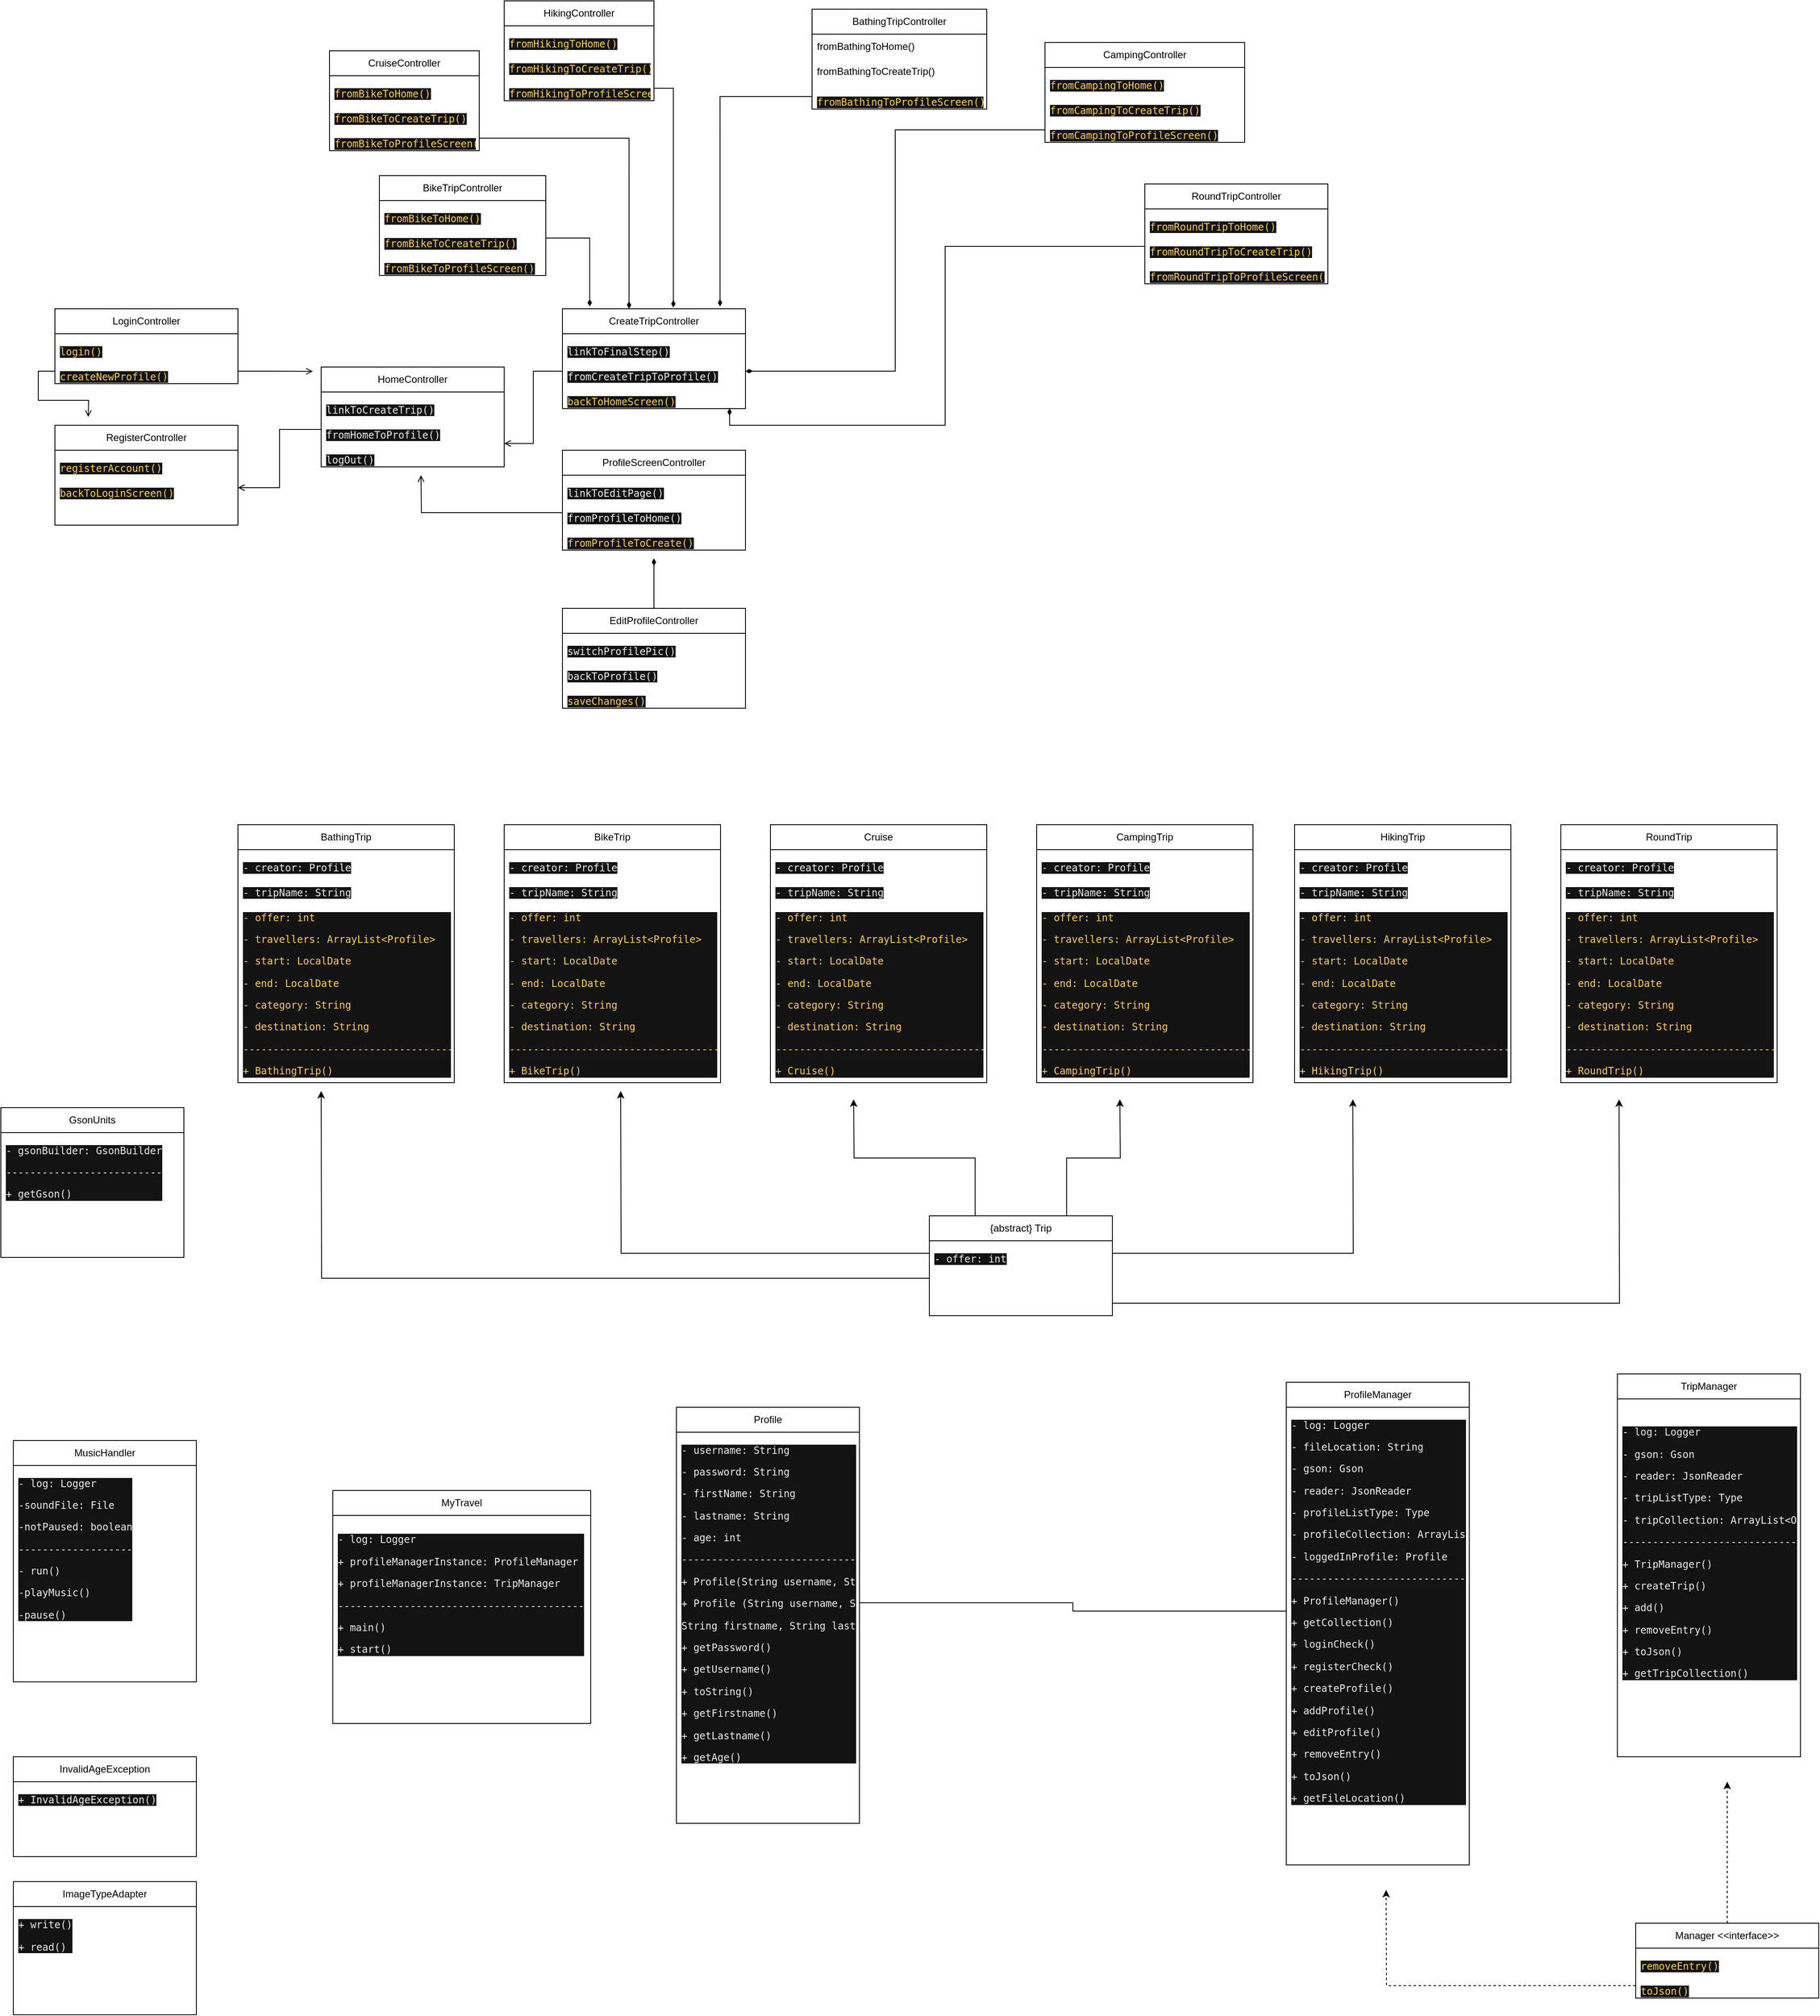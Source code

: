 <mxfile version="20.8.16" type="device"><diagram id="C5RBs43oDa-KdzZeNtuy" name="Page-1"><mxGraphModel dx="1500" dy="899" grid="1" gridSize="10" guides="1" tooltips="1" connect="1" arrows="1" fold="1" page="1" pageScale="1" pageWidth="827" pageHeight="1169" math="0" shadow="0"><root><mxCell id="WIyWlLk6GJQsqaUBKTNV-0"/><mxCell id="WIyWlLk6GJQsqaUBKTNV-1" parent="WIyWlLk6GJQsqaUBKTNV-0"/><mxCell id="BZuRlbw7nAJmTd16Y4Yn-0" value="BathingTripController" style="swimlane;fontStyle=0;childLayout=stackLayout;horizontal=1;startSize=30;horizontalStack=0;resizeParent=1;resizeParentMax=0;resizeLast=0;collapsible=1;marginBottom=0;whiteSpace=wrap;html=1;" parent="WIyWlLk6GJQsqaUBKTNV-1" vertex="1"><mxGeometry x="990" y="240" width="210" height="120" as="geometry"/></mxCell><mxCell id="BZuRlbw7nAJmTd16Y4Yn-1" value="fromBathingToHome()" style="text;strokeColor=none;fillColor=none;align=left;verticalAlign=middle;spacingLeft=4;spacingRight=4;overflow=hidden;points=[[0,0.5],[1,0.5]];portConstraint=eastwest;rotatable=0;whiteSpace=wrap;html=1;" parent="BZuRlbw7nAJmTd16Y4Yn-0" vertex="1"><mxGeometry y="30" width="210" height="30" as="geometry"/></mxCell><mxCell id="BZuRlbw7nAJmTd16Y4Yn-2" value="fromBathingToCreateTrip()" style="text;strokeColor=none;fillColor=none;align=left;verticalAlign=middle;spacingLeft=4;spacingRight=4;overflow=hidden;points=[[0,0.5],[1,0.5]];portConstraint=eastwest;rotatable=0;whiteSpace=wrap;html=1;" parent="BZuRlbw7nAJmTd16Y4Yn-0" vertex="1"><mxGeometry y="60" width="210" height="30" as="geometry"/></mxCell><mxCell id="BZuRlbw7nAJmTd16Y4Yn-3" value="&lt;pre style=&quot;background-color:#131314;color:#ebebeb;font-family:'JetBrains Mono',monospace;font-size:9,8pt;&quot;&gt;&lt;pre style=&quot;font-family: &amp;quot;JetBrains Mono&amp;quot;, monospace;&quot;&gt;&lt;span style=&quot;color:#ffcf40;&quot;&gt;fromBathingToProfileScreen()&lt;/span&gt;&lt;/pre&gt;&lt;/pre&gt;" style="text;strokeColor=none;fillColor=none;align=left;verticalAlign=middle;spacingLeft=4;spacingRight=4;overflow=hidden;points=[[0,0.5],[1,0.5]];portConstraint=eastwest;rotatable=0;whiteSpace=wrap;html=1;" parent="BZuRlbw7nAJmTd16Y4Yn-0" vertex="1"><mxGeometry y="90" width="210" height="30" as="geometry"/></mxCell><mxCell id="BZuRlbw7nAJmTd16Y4Yn-4" value="BikeTripController" style="swimlane;fontStyle=0;childLayout=stackLayout;horizontal=1;startSize=30;horizontalStack=0;resizeParent=1;resizeParentMax=0;resizeLast=0;collapsible=1;marginBottom=0;whiteSpace=wrap;html=1;" parent="WIyWlLk6GJQsqaUBKTNV-1" vertex="1"><mxGeometry x="470" y="440" width="200" height="120" as="geometry"/></mxCell><mxCell id="BZuRlbw7nAJmTd16Y4Yn-5" value="&lt;pre style=&quot;background-color:#131314;color:#ebebeb;font-family:'JetBrains Mono',monospace;font-size:9,8pt;&quot;&gt;&lt;span style=&quot;color:#ffcf40;&quot;&gt;fromBikeToHome()&lt;/span&gt;&lt;/pre&gt;" style="text;strokeColor=none;fillColor=none;align=left;verticalAlign=middle;spacingLeft=4;spacingRight=4;overflow=hidden;points=[[0,0.5],[1,0.5]];portConstraint=eastwest;rotatable=0;whiteSpace=wrap;html=1;" parent="BZuRlbw7nAJmTd16Y4Yn-4" vertex="1"><mxGeometry y="30" width="200" height="30" as="geometry"/></mxCell><mxCell id="BZuRlbw7nAJmTd16Y4Yn-6" value="&lt;pre style=&quot;background-color:#131314;color:#ebebeb;font-family:'JetBrains Mono',monospace;font-size:9,8pt;&quot;&gt;&lt;span style=&quot;color:#ffcf40;&quot;&gt;fromBikeToCreateTrip()&lt;/span&gt;&lt;/pre&gt;" style="text;strokeColor=none;fillColor=none;align=left;verticalAlign=middle;spacingLeft=4;spacingRight=4;overflow=hidden;points=[[0,0.5],[1,0.5]];portConstraint=eastwest;rotatable=0;whiteSpace=wrap;html=1;" parent="BZuRlbw7nAJmTd16Y4Yn-4" vertex="1"><mxGeometry y="60" width="200" height="30" as="geometry"/></mxCell><mxCell id="BZuRlbw7nAJmTd16Y4Yn-7" value="&lt;pre style=&quot;background-color:#131314;color:#ebebeb;font-family:'JetBrains Mono',monospace;font-size:9,8pt;&quot;&gt;&lt;span style=&quot;color:#ffcf40;&quot;&gt;fromBikeToProfileScreen()&lt;/span&gt;&lt;/pre&gt;" style="text;strokeColor=none;fillColor=none;align=left;verticalAlign=middle;spacingLeft=4;spacingRight=4;overflow=hidden;points=[[0,0.5],[1,0.5]];portConstraint=eastwest;rotatable=0;whiteSpace=wrap;html=1;" parent="BZuRlbw7nAJmTd16Y4Yn-4" vertex="1"><mxGeometry y="90" width="200" height="30" as="geometry"/></mxCell><mxCell id="BZuRlbw7nAJmTd16Y4Yn-8" value="CruiseController" style="swimlane;fontStyle=0;childLayout=stackLayout;horizontal=1;startSize=30;horizontalStack=0;resizeParent=1;resizeParentMax=0;resizeLast=0;collapsible=1;marginBottom=0;whiteSpace=wrap;html=1;" parent="WIyWlLk6GJQsqaUBKTNV-1" vertex="1"><mxGeometry x="410" y="290" width="180" height="120" as="geometry"/></mxCell><mxCell id="BZuRlbw7nAJmTd16Y4Yn-9" value="&lt;pre style=&quot;background-color:#131314;color:#ebebeb;font-family:'JetBrains Mono',monospace;font-size:9,8pt;&quot;&gt;&lt;span style=&quot;color:#ffcf40;&quot;&gt;fromBikeToHome()&lt;/span&gt;&lt;/pre&gt;" style="text;strokeColor=none;fillColor=none;align=left;verticalAlign=middle;spacingLeft=4;spacingRight=4;overflow=hidden;points=[[0,0.5],[1,0.5]];portConstraint=eastwest;rotatable=0;whiteSpace=wrap;html=1;" parent="BZuRlbw7nAJmTd16Y4Yn-8" vertex="1"><mxGeometry y="30" width="180" height="30" as="geometry"/></mxCell><mxCell id="BZuRlbw7nAJmTd16Y4Yn-10" value="&lt;pre style=&quot;background-color:#131314;color:#ebebeb;font-family:'JetBrains Mono',monospace;font-size:9,8pt;&quot;&gt;&lt;span style=&quot;color:#ffcf40;&quot;&gt;fromBikeToCreateTrip()&lt;/span&gt;&lt;/pre&gt;" style="text;strokeColor=none;fillColor=none;align=left;verticalAlign=middle;spacingLeft=4;spacingRight=4;overflow=hidden;points=[[0,0.5],[1,0.5]];portConstraint=eastwest;rotatable=0;whiteSpace=wrap;html=1;" parent="BZuRlbw7nAJmTd16Y4Yn-8" vertex="1"><mxGeometry y="60" width="180" height="30" as="geometry"/></mxCell><mxCell id="BZuRlbw7nAJmTd16Y4Yn-11" value="&lt;pre style=&quot;background-color:#131314;color:#ebebeb;font-family:'JetBrains Mono',monospace;font-size:9,8pt;&quot;&gt;&lt;span style=&quot;color:#ffcf40;&quot;&gt;fromBikeToProfileScreen()&lt;/span&gt;&lt;/pre&gt;" style="text;strokeColor=none;fillColor=none;align=left;verticalAlign=middle;spacingLeft=4;spacingRight=4;overflow=hidden;points=[[0,0.5],[1,0.5]];portConstraint=eastwest;rotatable=0;whiteSpace=wrap;html=1;" parent="BZuRlbw7nAJmTd16Y4Yn-8" vertex="1"><mxGeometry y="90" width="180" height="30" as="geometry"/></mxCell><mxCell id="BZuRlbw7nAJmTd16Y4Yn-16" value="HikingController" style="swimlane;fontStyle=0;childLayout=stackLayout;horizontal=1;startSize=30;horizontalStack=0;resizeParent=1;resizeParentMax=0;resizeLast=0;collapsible=1;marginBottom=0;whiteSpace=wrap;html=1;" parent="WIyWlLk6GJQsqaUBKTNV-1" vertex="1"><mxGeometry x="620" y="230" width="180" height="120" as="geometry"/></mxCell><mxCell id="BZuRlbw7nAJmTd16Y4Yn-17" value="&lt;pre style=&quot;background-color:#131314;color:#ebebeb;font-family:'JetBrains Mono',monospace;font-size:9,8pt;&quot;&gt;&lt;span style=&quot;color:#ffcf40;&quot;&gt;fromHikingToHome()&lt;/span&gt;&lt;/pre&gt;" style="text;strokeColor=none;fillColor=none;align=left;verticalAlign=middle;spacingLeft=4;spacingRight=4;overflow=hidden;points=[[0,0.5],[1,0.5]];portConstraint=eastwest;rotatable=0;whiteSpace=wrap;html=1;" parent="BZuRlbw7nAJmTd16Y4Yn-16" vertex="1"><mxGeometry y="30" width="180" height="30" as="geometry"/></mxCell><mxCell id="BZuRlbw7nAJmTd16Y4Yn-18" value="&lt;pre style=&quot;background-color:#131314;color:#ebebeb;font-family:'JetBrains Mono',monospace;font-size:9,8pt;&quot;&gt;&lt;span style=&quot;color:#ffcf40;&quot;&gt;fromHikingToCreateTrip()&lt;/span&gt;&lt;/pre&gt;" style="text;strokeColor=none;fillColor=none;align=left;verticalAlign=middle;spacingLeft=4;spacingRight=4;overflow=hidden;points=[[0,0.5],[1,0.5]];portConstraint=eastwest;rotatable=0;whiteSpace=wrap;html=1;" parent="BZuRlbw7nAJmTd16Y4Yn-16" vertex="1"><mxGeometry y="60" width="180" height="30" as="geometry"/></mxCell><mxCell id="BZuRlbw7nAJmTd16Y4Yn-19" value="&lt;pre style=&quot;background-color:#131314;color:#ebebeb;font-family:'JetBrains Mono',monospace;font-size:9,8pt;&quot;&gt;&lt;span style=&quot;color:#ffcf40;&quot;&gt;fromHikingToProfileScreen()&lt;/span&gt;&lt;/pre&gt;" style="text;strokeColor=none;fillColor=none;align=left;verticalAlign=middle;spacingLeft=4;spacingRight=4;overflow=hidden;points=[[0,0.5],[1,0.5]];portConstraint=eastwest;rotatable=0;whiteSpace=wrap;html=1;" parent="BZuRlbw7nAJmTd16Y4Yn-16" vertex="1"><mxGeometry y="90" width="180" height="30" as="geometry"/></mxCell><mxCell id="BZuRlbw7nAJmTd16Y4Yn-20" value="CampingController" style="swimlane;fontStyle=0;childLayout=stackLayout;horizontal=1;startSize=30;horizontalStack=0;resizeParent=1;resizeParentMax=0;resizeLast=0;collapsible=1;marginBottom=0;whiteSpace=wrap;html=1;" parent="WIyWlLk6GJQsqaUBKTNV-1" vertex="1"><mxGeometry x="1270" y="280" width="240" height="120" as="geometry"/></mxCell><mxCell id="BZuRlbw7nAJmTd16Y4Yn-21" value="&lt;pre style=&quot;background-color:#131314;color:#ebebeb;font-family:'JetBrains Mono',monospace;font-size:9,8pt;&quot;&gt;&lt;span style=&quot;color:#ffcf40;&quot;&gt;fromCampingToHome()&lt;/span&gt;&lt;/pre&gt;" style="text;strokeColor=none;fillColor=none;align=left;verticalAlign=middle;spacingLeft=4;spacingRight=4;overflow=hidden;points=[[0,0.5],[1,0.5]];portConstraint=eastwest;rotatable=0;whiteSpace=wrap;html=1;" parent="BZuRlbw7nAJmTd16Y4Yn-20" vertex="1"><mxGeometry y="30" width="240" height="30" as="geometry"/></mxCell><mxCell id="BZuRlbw7nAJmTd16Y4Yn-22" value="&lt;pre style=&quot;background-color:#131314;color:#ebebeb;font-family:'JetBrains Mono',monospace;font-size:9,8pt;&quot;&gt;&lt;span style=&quot;color:#ffcf40;&quot;&gt;fromCampingToCreateTrip()&lt;/span&gt;&lt;/pre&gt;" style="text;strokeColor=none;fillColor=none;align=left;verticalAlign=middle;spacingLeft=4;spacingRight=4;overflow=hidden;points=[[0,0.5],[1,0.5]];portConstraint=eastwest;rotatable=0;whiteSpace=wrap;html=1;" parent="BZuRlbw7nAJmTd16Y4Yn-20" vertex="1"><mxGeometry y="60" width="240" height="30" as="geometry"/></mxCell><mxCell id="BZuRlbw7nAJmTd16Y4Yn-23" value="&lt;pre style=&quot;background-color:#131314;color:#ebebeb;font-family:'JetBrains Mono',monospace;font-size:9,8pt;&quot;&gt;&lt;span style=&quot;color:#ffcf40;&quot;&gt;fromCampingToProfileScreen()&lt;/span&gt;&lt;/pre&gt;" style="text;strokeColor=none;fillColor=none;align=left;verticalAlign=middle;spacingLeft=4;spacingRight=4;overflow=hidden;points=[[0,0.5],[1,0.5]];portConstraint=eastwest;rotatable=0;whiteSpace=wrap;html=1;" parent="BZuRlbw7nAJmTd16Y4Yn-20" vertex="1"><mxGeometry y="90" width="240" height="30" as="geometry"/></mxCell><mxCell id="BZuRlbw7nAJmTd16Y4Yn-24" value="RoundTripController" style="swimlane;fontStyle=0;childLayout=stackLayout;horizontal=1;startSize=30;horizontalStack=0;resizeParent=1;resizeParentMax=0;resizeLast=0;collapsible=1;marginBottom=0;whiteSpace=wrap;html=1;" parent="WIyWlLk6GJQsqaUBKTNV-1" vertex="1"><mxGeometry x="1390" y="450" width="220" height="120" as="geometry"/></mxCell><mxCell id="BZuRlbw7nAJmTd16Y4Yn-25" value="&lt;pre style=&quot;background-color:#131314;color:#ebebeb;font-family:'JetBrains Mono',monospace;font-size:9,8pt;&quot;&gt;&lt;span style=&quot;color:#ffcf40;&quot;&gt;fromRoundTripToHome()&lt;/span&gt;&lt;/pre&gt;" style="text;strokeColor=none;fillColor=none;align=left;verticalAlign=middle;spacingLeft=4;spacingRight=4;overflow=hidden;points=[[0,0.5],[1,0.5]];portConstraint=eastwest;rotatable=0;whiteSpace=wrap;html=1;" parent="BZuRlbw7nAJmTd16Y4Yn-24" vertex="1"><mxGeometry y="30" width="220" height="30" as="geometry"/></mxCell><mxCell id="BZuRlbw7nAJmTd16Y4Yn-26" value="&lt;pre style=&quot;background-color:#131314;color:#ebebeb;font-family:'JetBrains Mono',monospace;font-size:9,8pt;&quot;&gt;&lt;span style=&quot;color:#ffcf40;&quot;&gt;fromRoundTripToCreateTrip()&lt;/span&gt;&lt;/pre&gt;" style="text;strokeColor=none;fillColor=none;align=left;verticalAlign=middle;spacingLeft=4;spacingRight=4;overflow=hidden;points=[[0,0.5],[1,0.5]];portConstraint=eastwest;rotatable=0;whiteSpace=wrap;html=1;" parent="BZuRlbw7nAJmTd16Y4Yn-24" vertex="1"><mxGeometry y="60" width="220" height="30" as="geometry"/></mxCell><mxCell id="BZuRlbw7nAJmTd16Y4Yn-27" value="&lt;pre style=&quot;background-color:#131314;color:#ebebeb;font-family:'JetBrains Mono',monospace;font-size:9,8pt;&quot;&gt;&lt;span style=&quot;color:#ffcf40;&quot;&gt;fromRoundTripToProfileScreen()&lt;/span&gt;&lt;/pre&gt;" style="text;strokeColor=none;fillColor=none;align=left;verticalAlign=middle;spacingLeft=4;spacingRight=4;overflow=hidden;points=[[0,0.5],[1,0.5]];portConstraint=eastwest;rotatable=0;whiteSpace=wrap;html=1;" parent="BZuRlbw7nAJmTd16Y4Yn-24" vertex="1"><mxGeometry y="90" width="220" height="30" as="geometry"/></mxCell><mxCell id="BZuRlbw7nAJmTd16Y4Yn-32" value="LoginController" style="swimlane;fontStyle=0;childLayout=stackLayout;horizontal=1;startSize=30;horizontalStack=0;resizeParent=1;resizeParentMax=0;resizeLast=0;collapsible=1;marginBottom=0;whiteSpace=wrap;html=1;" parent="WIyWlLk6GJQsqaUBKTNV-1" vertex="1"><mxGeometry x="80" y="600" width="220" height="90" as="geometry"/></mxCell><mxCell id="BZuRlbw7nAJmTd16Y4Yn-33" value="&lt;pre style=&quot;background-color:#131314;color:#ebebeb;font-family:'JetBrains Mono',monospace;font-size:9,8pt;&quot;&gt;&lt;pre style=&quot;font-family: &amp;quot;JetBrains Mono&amp;quot;, monospace;&quot;&gt;&lt;span style=&quot;color:#ffcf40;&quot;&gt;login()&lt;/span&gt;&lt;/pre&gt;&lt;/pre&gt;" style="text;strokeColor=none;fillColor=none;align=left;verticalAlign=middle;spacingLeft=4;spacingRight=4;overflow=hidden;points=[[0,0.5],[1,0.5]];portConstraint=eastwest;rotatable=0;whiteSpace=wrap;html=1;" parent="BZuRlbw7nAJmTd16Y4Yn-32" vertex="1"><mxGeometry y="30" width="220" height="30" as="geometry"/></mxCell><mxCell id="BZuRlbw7nAJmTd16Y4Yn-34" value="&lt;pre style=&quot;background-color:#131314;color:#ebebeb;font-family:'JetBrains Mono',monospace;font-size:9,8pt;&quot;&gt;&lt;pre style=&quot;font-family: &amp;quot;JetBrains Mono&amp;quot;, monospace;&quot;&gt;&lt;span style=&quot;color:#ffcf40;&quot;&gt;createNewProfile()&lt;/span&gt;&lt;/pre&gt;&lt;/pre&gt;" style="text;strokeColor=none;fillColor=none;align=left;verticalAlign=middle;spacingLeft=4;spacingRight=4;overflow=hidden;points=[[0,0.5],[1,0.5]];portConstraint=eastwest;rotatable=0;whiteSpace=wrap;html=1;" parent="BZuRlbw7nAJmTd16Y4Yn-32" vertex="1"><mxGeometry y="60" width="220" height="30" as="geometry"/></mxCell><mxCell id="BZuRlbw7nAJmTd16Y4Yn-37" value="RegisterController" style="swimlane;fontStyle=0;childLayout=stackLayout;horizontal=1;startSize=30;horizontalStack=0;resizeParent=1;resizeParentMax=0;resizeLast=0;collapsible=1;marginBottom=0;whiteSpace=wrap;html=1;" parent="WIyWlLk6GJQsqaUBKTNV-1" vertex="1"><mxGeometry x="80" y="740" width="220" height="120" as="geometry"/></mxCell><mxCell id="BZuRlbw7nAJmTd16Y4Yn-38" value="&lt;pre style=&quot;background-color:#131314;color:#ebebeb;font-family:'JetBrains Mono',monospace;font-size:9,8pt;&quot;&gt;&lt;span style=&quot;color:#ffcf40;&quot;&gt;registerAccount()&lt;/span&gt;&lt;/pre&gt;" style="text;strokeColor=none;fillColor=none;align=left;verticalAlign=middle;spacingLeft=4;spacingRight=4;overflow=hidden;points=[[0,0.5],[1,0.5]];portConstraint=eastwest;rotatable=0;whiteSpace=wrap;html=1;" parent="BZuRlbw7nAJmTd16Y4Yn-37" vertex="1"><mxGeometry y="30" width="220" height="30" as="geometry"/></mxCell><mxCell id="BZuRlbw7nAJmTd16Y4Yn-39" value="&lt;pre style=&quot;background-color:#131314;color:#ebebeb;font-family:'JetBrains Mono',monospace;font-size:9,8pt;&quot;&gt;&lt;span style=&quot;color:#ffcf40;&quot;&gt;backToLoginScreen()&lt;/span&gt;&lt;/pre&gt;" style="text;strokeColor=none;fillColor=none;align=left;verticalAlign=middle;spacingLeft=4;spacingRight=4;overflow=hidden;points=[[0,0.5],[1,0.5]];portConstraint=eastwest;rotatable=0;whiteSpace=wrap;html=1;" parent="BZuRlbw7nAJmTd16Y4Yn-37" vertex="1"><mxGeometry y="60" width="220" height="30" as="geometry"/></mxCell><mxCell id="BZuRlbw7nAJmTd16Y4Yn-40" value="&lt;pre style=&quot;background-color:#131314;color:#ebebeb;font-family:'JetBrains Mono',monospace;font-size:9,8pt;&quot;&gt;&lt;br&gt;&lt;/pre&gt;" style="text;strokeColor=none;fillColor=none;align=left;verticalAlign=middle;spacingLeft=4;spacingRight=4;overflow=hidden;points=[[0,0.5],[1,0.5]];portConstraint=eastwest;rotatable=0;whiteSpace=wrap;html=1;" parent="BZuRlbw7nAJmTd16Y4Yn-37" vertex="1"><mxGeometry y="90" width="220" height="30" as="geometry"/></mxCell><mxCell id="PXNkPOraKmEPhZAwiHfP-0" value="HomeController" style="swimlane;fontStyle=0;childLayout=stackLayout;horizontal=1;startSize=30;horizontalStack=0;resizeParent=1;resizeParentMax=0;resizeLast=0;collapsible=1;marginBottom=0;whiteSpace=wrap;html=1;" vertex="1" parent="WIyWlLk6GJQsqaUBKTNV-1"><mxGeometry x="400" y="670" width="220" height="120" as="geometry"/></mxCell><mxCell id="PXNkPOraKmEPhZAwiHfP-1" value="&lt;pre style=&quot;background-color:#131314;color:#ebebeb;font-family:'JetBrains Mono',monospace;font-size:9,8pt;&quot;&gt;&lt;div&gt;&lt;pre&gt;linkToCreateTrip()&lt;/pre&gt;&lt;/div&gt;&lt;/pre&gt;" style="text;strokeColor=none;fillColor=none;align=left;verticalAlign=middle;spacingLeft=4;spacingRight=4;overflow=hidden;points=[[0,0.5],[1,0.5]];portConstraint=eastwest;rotatable=0;whiteSpace=wrap;html=1;" vertex="1" parent="PXNkPOraKmEPhZAwiHfP-0"><mxGeometry y="30" width="220" height="30" as="geometry"/></mxCell><mxCell id="PXNkPOraKmEPhZAwiHfP-2" value="&lt;pre style=&quot;background-color:#131314;color:#ebebeb;font-family:'JetBrains Mono',monospace;font-size:9,8pt;&quot;&gt;&lt;div&gt;&lt;pre&gt;fromHomeToProfile()&lt;/pre&gt;&lt;/div&gt;&lt;/pre&gt;" style="text;strokeColor=none;fillColor=none;align=left;verticalAlign=middle;spacingLeft=4;spacingRight=4;overflow=hidden;points=[[0,0.5],[1,0.5]];portConstraint=eastwest;rotatable=0;whiteSpace=wrap;html=1;" vertex="1" parent="PXNkPOraKmEPhZAwiHfP-0"><mxGeometry y="60" width="220" height="30" as="geometry"/></mxCell><mxCell id="PXNkPOraKmEPhZAwiHfP-3" value="&lt;pre style=&quot;background-color:#131314;color:#ebebeb;font-family:'JetBrains Mono',monospace;font-size:9,8pt;&quot;&gt;logOut()&lt;/pre&gt;" style="text;strokeColor=none;fillColor=none;align=left;verticalAlign=middle;spacingLeft=4;spacingRight=4;overflow=hidden;points=[[0,0.5],[1,0.5]];portConstraint=eastwest;rotatable=0;whiteSpace=wrap;html=1;" vertex="1" parent="PXNkPOraKmEPhZAwiHfP-0"><mxGeometry y="90" width="220" height="30" as="geometry"/></mxCell><mxCell id="PXNkPOraKmEPhZAwiHfP-4" value="CreateTripController" style="swimlane;fontStyle=0;childLayout=stackLayout;horizontal=1;startSize=30;horizontalStack=0;resizeParent=1;resizeParentMax=0;resizeLast=0;collapsible=1;marginBottom=0;whiteSpace=wrap;html=1;" vertex="1" parent="WIyWlLk6GJQsqaUBKTNV-1"><mxGeometry x="690" y="600" width="220" height="120" as="geometry"/></mxCell><mxCell id="PXNkPOraKmEPhZAwiHfP-5" value="&lt;pre style=&quot;background-color:#131314;color:#ebebeb;font-family:'JetBrains Mono',monospace;font-size:9,8pt;&quot;&gt;&lt;div&gt;&lt;pre&gt;linkToFinalStep()&lt;/pre&gt;&lt;/div&gt;&lt;/pre&gt;" style="text;strokeColor=none;fillColor=none;align=left;verticalAlign=middle;spacingLeft=4;spacingRight=4;overflow=hidden;points=[[0,0.5],[1,0.5]];portConstraint=eastwest;rotatable=0;whiteSpace=wrap;html=1;" vertex="1" parent="PXNkPOraKmEPhZAwiHfP-4"><mxGeometry y="30" width="220" height="30" as="geometry"/></mxCell><mxCell id="PXNkPOraKmEPhZAwiHfP-6" value="&lt;pre style=&quot;background-color:#131314;color:#ebebeb;font-family:'JetBrains Mono',monospace;font-size:9,8pt;&quot;&gt;&lt;div&gt;&lt;pre&gt;fromCreateTripToProfile()&lt;/pre&gt;&lt;/div&gt;&lt;/pre&gt;" style="text;strokeColor=none;fillColor=none;align=left;verticalAlign=middle;spacingLeft=4;spacingRight=4;overflow=hidden;points=[[0,0.5],[1,0.5]];portConstraint=eastwest;rotatable=0;whiteSpace=wrap;html=1;" vertex="1" parent="PXNkPOraKmEPhZAwiHfP-4"><mxGeometry y="60" width="220" height="30" as="geometry"/></mxCell><mxCell id="PXNkPOraKmEPhZAwiHfP-7" value="&lt;div style=&quot;background-color:#131314;color:#ebebeb;font-family:'JetBrains Mono',monospace;font-size:9,8pt;&quot;&gt;&lt;pre&gt;&lt;span style=&quot;color:#ffcf40;&quot;&gt;backToHomeScreen()&lt;/span&gt;&lt;/pre&gt;&lt;/div&gt;" style="text;strokeColor=none;fillColor=none;align=left;verticalAlign=middle;spacingLeft=4;spacingRight=4;overflow=hidden;points=[[0,0.5],[1,0.5]];portConstraint=eastwest;rotatable=0;whiteSpace=wrap;html=1;" vertex="1" parent="PXNkPOraKmEPhZAwiHfP-4"><mxGeometry y="90" width="220" height="30" as="geometry"/></mxCell><mxCell id="PXNkPOraKmEPhZAwiHfP-8" value="ProfileScreenController" style="swimlane;fontStyle=0;childLayout=stackLayout;horizontal=1;startSize=30;horizontalStack=0;resizeParent=1;resizeParentMax=0;resizeLast=0;collapsible=1;marginBottom=0;whiteSpace=wrap;html=1;" vertex="1" parent="WIyWlLk6GJQsqaUBKTNV-1"><mxGeometry x="690" y="770" width="220" height="120" as="geometry"/></mxCell><mxCell id="PXNkPOraKmEPhZAwiHfP-9" value="&lt;pre style=&quot;background-color: rgb(19, 19, 20); font-family: &amp;quot;JetBrains Mono&amp;quot;, monospace;&quot;&gt;&lt;div style=&quot;color: rgb(235, 235, 235);&quot;&gt;&lt;pre&gt;linkToEditPage()&lt;/pre&gt;&lt;/div&gt;&lt;/pre&gt;" style="text;strokeColor=none;fillColor=none;align=left;verticalAlign=middle;spacingLeft=4;spacingRight=4;overflow=hidden;points=[[0,0.5],[1,0.5]];portConstraint=eastwest;rotatable=0;whiteSpace=wrap;html=1;" vertex="1" parent="PXNkPOraKmEPhZAwiHfP-8"><mxGeometry y="30" width="220" height="30" as="geometry"/></mxCell><mxCell id="PXNkPOraKmEPhZAwiHfP-10" value="&lt;pre style=&quot;background-color:#131314;color:#ebebeb;font-family:'JetBrains Mono',monospace;font-size:9,8pt;&quot;&gt;&lt;div&gt;&lt;pre&gt;fromProfileToHome()&lt;/pre&gt;&lt;/div&gt;&lt;/pre&gt;" style="text;strokeColor=none;fillColor=none;align=left;verticalAlign=middle;spacingLeft=4;spacingRight=4;overflow=hidden;points=[[0,0.5],[1,0.5]];portConstraint=eastwest;rotatable=0;whiteSpace=wrap;html=1;" vertex="1" parent="PXNkPOraKmEPhZAwiHfP-8"><mxGeometry y="60" width="220" height="30" as="geometry"/></mxCell><mxCell id="PXNkPOraKmEPhZAwiHfP-11" value="&lt;div style=&quot;background-color:#131314;color:#ebebeb;font-family:'JetBrains Mono',monospace;font-size:9,8pt;&quot;&gt;&lt;pre&gt;&lt;span style=&quot;color:#ffcf40;&quot;&gt;fromProfileToCreate()&lt;/span&gt;&lt;/pre&gt;&lt;/div&gt;" style="text;strokeColor=none;fillColor=none;align=left;verticalAlign=middle;spacingLeft=4;spacingRight=4;overflow=hidden;points=[[0,0.5],[1,0.5]];portConstraint=eastwest;rotatable=0;whiteSpace=wrap;html=1;" vertex="1" parent="PXNkPOraKmEPhZAwiHfP-8"><mxGeometry y="90" width="220" height="30" as="geometry"/></mxCell><mxCell id="PXNkPOraKmEPhZAwiHfP-92" style="edgeStyle=orthogonalEdgeStyle;rounded=0;orthogonalLoop=1;jettySize=auto;html=1;exitX=0.5;exitY=0;exitDx=0;exitDy=0;endArrow=diamondThin;endFill=1;" edge="1" parent="WIyWlLk6GJQsqaUBKTNV-1" source="PXNkPOraKmEPhZAwiHfP-12"><mxGeometry relative="1" as="geometry"><mxPoint x="800" y="900" as="targetPoint"/></mxGeometry></mxCell><mxCell id="PXNkPOraKmEPhZAwiHfP-12" value="EditProfileController" style="swimlane;fontStyle=0;childLayout=stackLayout;horizontal=1;startSize=30;horizontalStack=0;resizeParent=1;resizeParentMax=0;resizeLast=0;collapsible=1;marginBottom=0;whiteSpace=wrap;html=1;" vertex="1" parent="WIyWlLk6GJQsqaUBKTNV-1"><mxGeometry x="690" y="960" width="220" height="120" as="geometry"/></mxCell><mxCell id="PXNkPOraKmEPhZAwiHfP-13" value="&lt;pre style=&quot;background-color:#131314;color:#ebebeb;font-family:'JetBrains Mono',monospace;font-size:9,8pt;&quot;&gt;&lt;div&gt;&lt;pre&gt;switchProfilePic()&lt;/pre&gt;&lt;/div&gt;&lt;/pre&gt;" style="text;strokeColor=none;fillColor=none;align=left;verticalAlign=middle;spacingLeft=4;spacingRight=4;overflow=hidden;points=[[0,0.5],[1,0.5]];portConstraint=eastwest;rotatable=0;whiteSpace=wrap;html=1;" vertex="1" parent="PXNkPOraKmEPhZAwiHfP-12"><mxGeometry y="30" width="220" height="30" as="geometry"/></mxCell><mxCell id="PXNkPOraKmEPhZAwiHfP-14" value="&lt;pre style=&quot;background-color:#131314;color:#ebebeb;font-family:'JetBrains Mono',monospace;font-size:9,8pt;&quot;&gt;&lt;div&gt;&lt;pre&gt;backToProfile()&lt;/pre&gt;&lt;/div&gt;&lt;/pre&gt;" style="text;strokeColor=none;fillColor=none;align=left;verticalAlign=middle;spacingLeft=4;spacingRight=4;overflow=hidden;points=[[0,0.5],[1,0.5]];portConstraint=eastwest;rotatable=0;whiteSpace=wrap;html=1;" vertex="1" parent="PXNkPOraKmEPhZAwiHfP-12"><mxGeometry y="60" width="220" height="30" as="geometry"/></mxCell><mxCell id="PXNkPOraKmEPhZAwiHfP-15" value="&lt;div style=&quot;background-color:#131314;color:#ebebeb;font-family:'JetBrains Mono',monospace;font-size:9,8pt;&quot;&gt;&lt;pre&gt;&lt;span style=&quot;color:#ffcf40;&quot;&gt;saveChanges()&lt;/span&gt;&lt;/pre&gt;&lt;/div&gt;" style="text;strokeColor=none;fillColor=none;align=left;verticalAlign=middle;spacingLeft=4;spacingRight=4;overflow=hidden;points=[[0,0.5],[1,0.5]];portConstraint=eastwest;rotatable=0;whiteSpace=wrap;html=1;" vertex="1" parent="PXNkPOraKmEPhZAwiHfP-12"><mxGeometry y="90" width="220" height="30" as="geometry"/></mxCell><mxCell id="PXNkPOraKmEPhZAwiHfP-77" style="edgeStyle=orthogonalEdgeStyle;rounded=0;orthogonalLoop=1;jettySize=auto;html=1;exitX=0.25;exitY=0;exitDx=0;exitDy=0;" edge="1" parent="WIyWlLk6GJQsqaUBKTNV-1" source="PXNkPOraKmEPhZAwiHfP-16"><mxGeometry relative="1" as="geometry"><mxPoint x="1040" y="1550" as="targetPoint"/></mxGeometry></mxCell><mxCell id="PXNkPOraKmEPhZAwiHfP-78" style="edgeStyle=orthogonalEdgeStyle;rounded=0;orthogonalLoop=1;jettySize=auto;html=1;exitX=0.75;exitY=0;exitDx=0;exitDy=0;" edge="1" parent="WIyWlLk6GJQsqaUBKTNV-1" source="PXNkPOraKmEPhZAwiHfP-16"><mxGeometry relative="1" as="geometry"><mxPoint x="1360" y="1550" as="targetPoint"/></mxGeometry></mxCell><mxCell id="PXNkPOraKmEPhZAwiHfP-16" value="{abstract} Trip" style="swimlane;fontStyle=0;childLayout=stackLayout;horizontal=1;startSize=30;horizontalStack=0;resizeParent=1;resizeParentMax=0;resizeLast=0;collapsible=1;marginBottom=0;whiteSpace=wrap;html=1;" vertex="1" parent="WIyWlLk6GJQsqaUBKTNV-1"><mxGeometry x="1131" y="1690" width="220" height="120" as="geometry"/></mxCell><mxCell id="PXNkPOraKmEPhZAwiHfP-17" value="&lt;pre style=&quot;background-color:#131314;color:#ebebeb;font-family:'JetBrains Mono',monospace;font-size:9,8pt;&quot;&gt;&lt;pre&gt;- offer: int&lt;/pre&gt;&lt;/pre&gt;" style="text;strokeColor=none;fillColor=none;align=left;verticalAlign=middle;spacingLeft=4;spacingRight=4;overflow=hidden;points=[[0,0.5],[1,0.5]];portConstraint=eastwest;rotatable=0;whiteSpace=wrap;html=1;" vertex="1" parent="PXNkPOraKmEPhZAwiHfP-16"><mxGeometry y="30" width="220" height="30" as="geometry"/></mxCell><mxCell id="PXNkPOraKmEPhZAwiHfP-18" value="&lt;pre style=&quot;background-color:#131314;color:#ebebeb;font-family:'JetBrains Mono',monospace;font-size:9,8pt;&quot;&gt;&lt;pre&gt;&lt;br&gt;&lt;/pre&gt;&lt;/pre&gt;" style="text;strokeColor=none;fillColor=none;align=left;verticalAlign=middle;spacingLeft=4;spacingRight=4;overflow=hidden;points=[[0,0.5],[1,0.5]];portConstraint=eastwest;rotatable=0;whiteSpace=wrap;html=1;" vertex="1" parent="PXNkPOraKmEPhZAwiHfP-16"><mxGeometry y="60" width="220" height="30" as="geometry"/></mxCell><mxCell id="PXNkPOraKmEPhZAwiHfP-19" value="&lt;div style=&quot;background-color:#131314;color:#ebebeb;font-family:'JetBrains Mono',monospace;font-size:9,8pt;&quot;&gt;&lt;pre&gt;&lt;br&gt;&lt;/pre&gt;&lt;/div&gt;" style="text;strokeColor=none;fillColor=none;align=left;verticalAlign=middle;spacingLeft=4;spacingRight=4;overflow=hidden;points=[[0,0.5],[1,0.5]];portConstraint=eastwest;rotatable=0;whiteSpace=wrap;html=1;" vertex="1" parent="PXNkPOraKmEPhZAwiHfP-16"><mxGeometry y="90" width="220" height="30" as="geometry"/></mxCell><mxCell id="PXNkPOraKmEPhZAwiHfP-20" value="BathingTrip" style="swimlane;fontStyle=0;childLayout=stackLayout;horizontal=1;startSize=30;horizontalStack=0;resizeParent=1;resizeParentMax=0;resizeLast=0;collapsible=1;marginBottom=0;whiteSpace=wrap;html=1;" vertex="1" parent="WIyWlLk6GJQsqaUBKTNV-1"><mxGeometry x="300" y="1220" width="260" height="310" as="geometry"/></mxCell><mxCell id="PXNkPOraKmEPhZAwiHfP-21" value="&lt;pre style=&quot;background-color:#131314;color:#ebebeb;font-family:'JetBrains Mono',monospace;font-size:9,8pt;&quot;&gt;&lt;pre&gt;- creator: Profile&lt;/pre&gt;&lt;/pre&gt;" style="text;strokeColor=none;fillColor=none;align=left;verticalAlign=middle;spacingLeft=4;spacingRight=4;overflow=hidden;points=[[0,0.5],[1,0.5]];portConstraint=eastwest;rotatable=0;whiteSpace=wrap;html=1;" vertex="1" parent="PXNkPOraKmEPhZAwiHfP-20"><mxGeometry y="30" width="260" height="30" as="geometry"/></mxCell><mxCell id="PXNkPOraKmEPhZAwiHfP-22" value="&lt;pre style=&quot;background-color:#131314;color:#ebebeb;font-family:'JetBrains Mono',monospace;font-size:9,8pt;&quot;&gt;&lt;div&gt;&lt;pre&gt;- tripName: String&lt;/pre&gt;&lt;/div&gt;&lt;/pre&gt;" style="text;strokeColor=none;fillColor=none;align=left;verticalAlign=middle;spacingLeft=4;spacingRight=4;overflow=hidden;points=[[0,0.5],[1,0.5]];portConstraint=eastwest;rotatable=0;whiteSpace=wrap;html=1;" vertex="1" parent="PXNkPOraKmEPhZAwiHfP-20"><mxGeometry y="60" width="260" height="30" as="geometry"/></mxCell><mxCell id="PXNkPOraKmEPhZAwiHfP-23" value="&lt;div style=&quot;background-color:#131314;color:#ebebeb;font-family:'JetBrains Mono',monospace;font-size:9,8pt;&quot;&gt;&lt;pre&gt;&lt;span style=&quot;color:#ffcf40;&quot;&gt;- offer: int&lt;/span&gt;&lt;/pre&gt;&lt;pre&gt;&lt;span style=&quot;color:#ffcf40;&quot;&gt;- travellers: ArrayList&amp;lt;Profile&amp;gt;&lt;/span&gt;&lt;/pre&gt;&lt;pre&gt;&lt;span style=&quot;color:#ffcf40;&quot;&gt;- start: LocalDate&lt;/span&gt;&lt;/pre&gt;&lt;pre&gt;&lt;span style=&quot;color:#ffcf40;&quot;&gt;- end: LocalDate&lt;/span&gt;&lt;/pre&gt;&lt;pre&gt;&lt;span style=&quot;color:#ffcf40;&quot;&gt;- category: String&lt;/span&gt;&lt;/pre&gt;&lt;pre&gt;&lt;span style=&quot;color:#ffcf40;&quot;&gt;- destination: String&lt;/span&gt;&lt;/pre&gt;&lt;pre&gt;&lt;span style=&quot;color:#ffcf40;&quot;&gt;-----------------------------------&lt;/span&gt;&lt;/pre&gt;&lt;pre&gt;&lt;span style=&quot;color:#ffcf40;&quot;&gt;+ BathingTrip()&lt;/span&gt;&lt;/pre&gt;&lt;/div&gt;" style="text;strokeColor=none;fillColor=none;align=left;verticalAlign=middle;spacingLeft=4;spacingRight=4;overflow=hidden;points=[[0,0.5],[1,0.5]];portConstraint=eastwest;rotatable=0;whiteSpace=wrap;html=1;" vertex="1" parent="PXNkPOraKmEPhZAwiHfP-20"><mxGeometry y="90" width="260" height="220" as="geometry"/></mxCell><mxCell id="PXNkPOraKmEPhZAwiHfP-24" value="BikeTrip" style="swimlane;fontStyle=0;childLayout=stackLayout;horizontal=1;startSize=30;horizontalStack=0;resizeParent=1;resizeParentMax=0;resizeLast=0;collapsible=1;marginBottom=0;whiteSpace=wrap;html=1;" vertex="1" parent="WIyWlLk6GJQsqaUBKTNV-1"><mxGeometry x="620" y="1220" width="260" height="310" as="geometry"/></mxCell><mxCell id="PXNkPOraKmEPhZAwiHfP-25" value="&lt;pre style=&quot;background-color:#131314;color:#ebebeb;font-family:'JetBrains Mono',monospace;font-size:9,8pt;&quot;&gt;&lt;pre&gt;- creator: Profile&lt;/pre&gt;&lt;/pre&gt;" style="text;strokeColor=none;fillColor=none;align=left;verticalAlign=middle;spacingLeft=4;spacingRight=4;overflow=hidden;points=[[0,0.5],[1,0.5]];portConstraint=eastwest;rotatable=0;whiteSpace=wrap;html=1;" vertex="1" parent="PXNkPOraKmEPhZAwiHfP-24"><mxGeometry y="30" width="260" height="30" as="geometry"/></mxCell><mxCell id="PXNkPOraKmEPhZAwiHfP-26" value="&lt;pre style=&quot;background-color:#131314;color:#ebebeb;font-family:'JetBrains Mono',monospace;font-size:9,8pt;&quot;&gt;&lt;div&gt;&lt;pre&gt;- tripName: String&lt;/pre&gt;&lt;/div&gt;&lt;/pre&gt;" style="text;strokeColor=none;fillColor=none;align=left;verticalAlign=middle;spacingLeft=4;spacingRight=4;overflow=hidden;points=[[0,0.5],[1,0.5]];portConstraint=eastwest;rotatable=0;whiteSpace=wrap;html=1;" vertex="1" parent="PXNkPOraKmEPhZAwiHfP-24"><mxGeometry y="60" width="260" height="30" as="geometry"/></mxCell><mxCell id="PXNkPOraKmEPhZAwiHfP-27" value="&lt;div style=&quot;background-color:#131314;color:#ebebeb;font-family:'JetBrains Mono',monospace;font-size:9,8pt;&quot;&gt;&lt;pre&gt;&lt;span style=&quot;color:#ffcf40;&quot;&gt;- offer: int&lt;/span&gt;&lt;/pre&gt;&lt;pre&gt;&lt;span style=&quot;color:#ffcf40;&quot;&gt;- travellers: ArrayList&amp;lt;Profile&amp;gt;&lt;/span&gt;&lt;/pre&gt;&lt;pre&gt;&lt;span style=&quot;color:#ffcf40;&quot;&gt;- start: LocalDate&lt;/span&gt;&lt;/pre&gt;&lt;pre&gt;&lt;span style=&quot;color:#ffcf40;&quot;&gt;- end: LocalDate&lt;/span&gt;&lt;/pre&gt;&lt;pre&gt;&lt;span style=&quot;color:#ffcf40;&quot;&gt;- category: String&lt;/span&gt;&lt;/pre&gt;&lt;pre&gt;&lt;span style=&quot;color:#ffcf40;&quot;&gt;- destination: String&lt;/span&gt;&lt;/pre&gt;&lt;pre&gt;&lt;span style=&quot;color:#ffcf40;&quot;&gt;-----------------------------------&lt;/span&gt;&lt;/pre&gt;&lt;pre&gt;&lt;span style=&quot;color:#ffcf40;&quot;&gt;+ BikeTrip()&lt;/span&gt;&lt;/pre&gt;&lt;/div&gt;" style="text;strokeColor=none;fillColor=none;align=left;verticalAlign=middle;spacingLeft=4;spacingRight=4;overflow=hidden;points=[[0,0.5],[1,0.5]];portConstraint=eastwest;rotatable=0;whiteSpace=wrap;html=1;" vertex="1" parent="PXNkPOraKmEPhZAwiHfP-24"><mxGeometry y="90" width="260" height="220" as="geometry"/></mxCell><mxCell id="PXNkPOraKmEPhZAwiHfP-28" value="Cruise" style="swimlane;fontStyle=0;childLayout=stackLayout;horizontal=1;startSize=30;horizontalStack=0;resizeParent=1;resizeParentMax=0;resizeLast=0;collapsible=1;marginBottom=0;whiteSpace=wrap;html=1;" vertex="1" parent="WIyWlLk6GJQsqaUBKTNV-1"><mxGeometry x="940" y="1220" width="260" height="310" as="geometry"/></mxCell><mxCell id="PXNkPOraKmEPhZAwiHfP-29" value="&lt;pre style=&quot;background-color:#131314;color:#ebebeb;font-family:'JetBrains Mono',monospace;font-size:9,8pt;&quot;&gt;&lt;pre&gt;- creator: Profile&lt;/pre&gt;&lt;/pre&gt;" style="text;strokeColor=none;fillColor=none;align=left;verticalAlign=middle;spacingLeft=4;spacingRight=4;overflow=hidden;points=[[0,0.5],[1,0.5]];portConstraint=eastwest;rotatable=0;whiteSpace=wrap;html=1;" vertex="1" parent="PXNkPOraKmEPhZAwiHfP-28"><mxGeometry y="30" width="260" height="30" as="geometry"/></mxCell><mxCell id="PXNkPOraKmEPhZAwiHfP-30" value="&lt;pre style=&quot;background-color:#131314;color:#ebebeb;font-family:'JetBrains Mono',monospace;font-size:9,8pt;&quot;&gt;&lt;div&gt;&lt;pre&gt;- tripName: String&lt;/pre&gt;&lt;/div&gt;&lt;/pre&gt;" style="text;strokeColor=none;fillColor=none;align=left;verticalAlign=middle;spacingLeft=4;spacingRight=4;overflow=hidden;points=[[0,0.5],[1,0.5]];portConstraint=eastwest;rotatable=0;whiteSpace=wrap;html=1;" vertex="1" parent="PXNkPOraKmEPhZAwiHfP-28"><mxGeometry y="60" width="260" height="30" as="geometry"/></mxCell><mxCell id="PXNkPOraKmEPhZAwiHfP-31" value="&lt;div style=&quot;background-color:#131314;color:#ebebeb;font-family:'JetBrains Mono',monospace;font-size:9,8pt;&quot;&gt;&lt;pre&gt;&lt;span style=&quot;color:#ffcf40;&quot;&gt;- offer: int&lt;/span&gt;&lt;/pre&gt;&lt;pre&gt;&lt;span style=&quot;color:#ffcf40;&quot;&gt;- travellers: ArrayList&amp;lt;Profile&amp;gt;&lt;/span&gt;&lt;/pre&gt;&lt;pre&gt;&lt;span style=&quot;color:#ffcf40;&quot;&gt;- start: LocalDate&lt;/span&gt;&lt;/pre&gt;&lt;pre&gt;&lt;span style=&quot;color:#ffcf40;&quot;&gt;- end: LocalDate&lt;/span&gt;&lt;/pre&gt;&lt;pre&gt;&lt;span style=&quot;color:#ffcf40;&quot;&gt;- category: String&lt;/span&gt;&lt;/pre&gt;&lt;pre&gt;&lt;span style=&quot;color:#ffcf40;&quot;&gt;- destination: String&lt;/span&gt;&lt;/pre&gt;&lt;pre&gt;&lt;span style=&quot;color:#ffcf40;&quot;&gt;-----------------------------------&lt;/span&gt;&lt;/pre&gt;&lt;pre&gt;&lt;span style=&quot;color:#ffcf40;&quot;&gt;+ Cruise()&lt;/span&gt;&lt;/pre&gt;&lt;/div&gt;" style="text;strokeColor=none;fillColor=none;align=left;verticalAlign=middle;spacingLeft=4;spacingRight=4;overflow=hidden;points=[[0,0.5],[1,0.5]];portConstraint=eastwest;rotatable=0;whiteSpace=wrap;html=1;" vertex="1" parent="PXNkPOraKmEPhZAwiHfP-28"><mxGeometry y="90" width="260" height="220" as="geometry"/></mxCell><mxCell id="PXNkPOraKmEPhZAwiHfP-32" value="CampingTrip" style="swimlane;fontStyle=0;childLayout=stackLayout;horizontal=1;startSize=30;horizontalStack=0;resizeParent=1;resizeParentMax=0;resizeLast=0;collapsible=1;marginBottom=0;whiteSpace=wrap;html=1;" vertex="1" parent="WIyWlLk6GJQsqaUBKTNV-1"><mxGeometry x="1260" y="1220" width="260" height="310" as="geometry"/></mxCell><mxCell id="PXNkPOraKmEPhZAwiHfP-33" value="&lt;pre style=&quot;background-color:#131314;color:#ebebeb;font-family:'JetBrains Mono',monospace;font-size:9,8pt;&quot;&gt;&lt;pre&gt;- creator: Profile&lt;/pre&gt;&lt;/pre&gt;" style="text;strokeColor=none;fillColor=none;align=left;verticalAlign=middle;spacingLeft=4;spacingRight=4;overflow=hidden;points=[[0,0.5],[1,0.5]];portConstraint=eastwest;rotatable=0;whiteSpace=wrap;html=1;" vertex="1" parent="PXNkPOraKmEPhZAwiHfP-32"><mxGeometry y="30" width="260" height="30" as="geometry"/></mxCell><mxCell id="PXNkPOraKmEPhZAwiHfP-34" value="&lt;pre style=&quot;background-color:#131314;color:#ebebeb;font-family:'JetBrains Mono',monospace;font-size:9,8pt;&quot;&gt;&lt;div&gt;&lt;pre&gt;- tripName: String&lt;/pre&gt;&lt;/div&gt;&lt;/pre&gt;" style="text;strokeColor=none;fillColor=none;align=left;verticalAlign=middle;spacingLeft=4;spacingRight=4;overflow=hidden;points=[[0,0.5],[1,0.5]];portConstraint=eastwest;rotatable=0;whiteSpace=wrap;html=1;" vertex="1" parent="PXNkPOraKmEPhZAwiHfP-32"><mxGeometry y="60" width="260" height="30" as="geometry"/></mxCell><mxCell id="PXNkPOraKmEPhZAwiHfP-35" value="&lt;div style=&quot;background-color:#131314;color:#ebebeb;font-family:'JetBrains Mono',monospace;font-size:9,8pt;&quot;&gt;&lt;pre&gt;&lt;span style=&quot;color:#ffcf40;&quot;&gt;- offer: int&lt;/span&gt;&lt;/pre&gt;&lt;pre&gt;&lt;span style=&quot;color:#ffcf40;&quot;&gt;- travellers: ArrayList&amp;lt;Profile&amp;gt;&lt;/span&gt;&lt;/pre&gt;&lt;pre&gt;&lt;span style=&quot;color:#ffcf40;&quot;&gt;- start: LocalDate&lt;/span&gt;&lt;/pre&gt;&lt;pre&gt;&lt;span style=&quot;color:#ffcf40;&quot;&gt;- end: LocalDate&lt;/span&gt;&lt;/pre&gt;&lt;pre&gt;&lt;span style=&quot;color:#ffcf40;&quot;&gt;- category: String&lt;/span&gt;&lt;/pre&gt;&lt;pre&gt;&lt;span style=&quot;color:#ffcf40;&quot;&gt;- destination: String&lt;/span&gt;&lt;/pre&gt;&lt;pre&gt;&lt;span style=&quot;color:#ffcf40;&quot;&gt;-----------------------------------&lt;/span&gt;&lt;/pre&gt;&lt;pre&gt;&lt;span style=&quot;color:#ffcf40;&quot;&gt;+ CampingTrip()&lt;/span&gt;&lt;/pre&gt;&lt;/div&gt;" style="text;strokeColor=none;fillColor=none;align=left;verticalAlign=middle;spacingLeft=4;spacingRight=4;overflow=hidden;points=[[0,0.5],[1,0.5]];portConstraint=eastwest;rotatable=0;whiteSpace=wrap;html=1;" vertex="1" parent="PXNkPOraKmEPhZAwiHfP-32"><mxGeometry y="90" width="260" height="220" as="geometry"/></mxCell><mxCell id="PXNkPOraKmEPhZAwiHfP-36" value="HikingTrip" style="swimlane;fontStyle=0;childLayout=stackLayout;horizontal=1;startSize=30;horizontalStack=0;resizeParent=1;resizeParentMax=0;resizeLast=0;collapsible=1;marginBottom=0;whiteSpace=wrap;html=1;" vertex="1" parent="WIyWlLk6GJQsqaUBKTNV-1"><mxGeometry x="1570" y="1220" width="260" height="310" as="geometry"/></mxCell><mxCell id="PXNkPOraKmEPhZAwiHfP-37" value="&lt;pre style=&quot;background-color:#131314;color:#ebebeb;font-family:'JetBrains Mono',monospace;font-size:9,8pt;&quot;&gt;&lt;pre&gt;- creator: Profile&lt;/pre&gt;&lt;/pre&gt;" style="text;strokeColor=none;fillColor=none;align=left;verticalAlign=middle;spacingLeft=4;spacingRight=4;overflow=hidden;points=[[0,0.5],[1,0.5]];portConstraint=eastwest;rotatable=0;whiteSpace=wrap;html=1;" vertex="1" parent="PXNkPOraKmEPhZAwiHfP-36"><mxGeometry y="30" width="260" height="30" as="geometry"/></mxCell><mxCell id="PXNkPOraKmEPhZAwiHfP-38" value="&lt;pre style=&quot;background-color:#131314;color:#ebebeb;font-family:'JetBrains Mono',monospace;font-size:9,8pt;&quot;&gt;&lt;div&gt;&lt;pre&gt;- tripName: String&lt;/pre&gt;&lt;/div&gt;&lt;/pre&gt;" style="text;strokeColor=none;fillColor=none;align=left;verticalAlign=middle;spacingLeft=4;spacingRight=4;overflow=hidden;points=[[0,0.5],[1,0.5]];portConstraint=eastwest;rotatable=0;whiteSpace=wrap;html=1;" vertex="1" parent="PXNkPOraKmEPhZAwiHfP-36"><mxGeometry y="60" width="260" height="30" as="geometry"/></mxCell><mxCell id="PXNkPOraKmEPhZAwiHfP-39" value="&lt;div style=&quot;background-color:#131314;color:#ebebeb;font-family:'JetBrains Mono',monospace;font-size:9,8pt;&quot;&gt;&lt;pre&gt;&lt;span style=&quot;color:#ffcf40;&quot;&gt;- offer: int&lt;/span&gt;&lt;/pre&gt;&lt;pre&gt;&lt;span style=&quot;color:#ffcf40;&quot;&gt;- travellers: ArrayList&amp;lt;Profile&amp;gt;&lt;/span&gt;&lt;/pre&gt;&lt;pre&gt;&lt;span style=&quot;color:#ffcf40;&quot;&gt;- start: LocalDate&lt;/span&gt;&lt;/pre&gt;&lt;pre&gt;&lt;span style=&quot;color:#ffcf40;&quot;&gt;- end: LocalDate&lt;/span&gt;&lt;/pre&gt;&lt;pre&gt;&lt;span style=&quot;color:#ffcf40;&quot;&gt;- category: String&lt;/span&gt;&lt;/pre&gt;&lt;pre&gt;&lt;span style=&quot;color:#ffcf40;&quot;&gt;- destination: String&lt;/span&gt;&lt;/pre&gt;&lt;pre&gt;&lt;span style=&quot;color:#ffcf40;&quot;&gt;-----------------------------------&lt;/span&gt;&lt;/pre&gt;&lt;pre&gt;&lt;span style=&quot;color:#ffcf40;&quot;&gt;+ HikingTrip()&lt;/span&gt;&lt;/pre&gt;&lt;/div&gt;" style="text;strokeColor=none;fillColor=none;align=left;verticalAlign=middle;spacingLeft=4;spacingRight=4;overflow=hidden;points=[[0,0.5],[1,0.5]];portConstraint=eastwest;rotatable=0;whiteSpace=wrap;html=1;" vertex="1" parent="PXNkPOraKmEPhZAwiHfP-36"><mxGeometry y="90" width="260" height="220" as="geometry"/></mxCell><mxCell id="PXNkPOraKmEPhZAwiHfP-40" value="RoundTrip" style="swimlane;fontStyle=0;childLayout=stackLayout;horizontal=1;startSize=30;horizontalStack=0;resizeParent=1;resizeParentMax=0;resizeLast=0;collapsible=1;marginBottom=0;whiteSpace=wrap;html=1;" vertex="1" parent="WIyWlLk6GJQsqaUBKTNV-1"><mxGeometry x="1890" y="1220" width="260" height="310" as="geometry"/></mxCell><mxCell id="PXNkPOraKmEPhZAwiHfP-41" value="&lt;pre style=&quot;background-color:#131314;color:#ebebeb;font-family:'JetBrains Mono',monospace;font-size:9,8pt;&quot;&gt;&lt;pre&gt;- creator: Profile&lt;/pre&gt;&lt;/pre&gt;" style="text;strokeColor=none;fillColor=none;align=left;verticalAlign=middle;spacingLeft=4;spacingRight=4;overflow=hidden;points=[[0,0.5],[1,0.5]];portConstraint=eastwest;rotatable=0;whiteSpace=wrap;html=1;" vertex="1" parent="PXNkPOraKmEPhZAwiHfP-40"><mxGeometry y="30" width="260" height="30" as="geometry"/></mxCell><mxCell id="PXNkPOraKmEPhZAwiHfP-42" value="&lt;pre style=&quot;background-color:#131314;color:#ebebeb;font-family:'JetBrains Mono',monospace;font-size:9,8pt;&quot;&gt;&lt;div&gt;&lt;pre&gt;- tripName: String&lt;/pre&gt;&lt;/div&gt;&lt;/pre&gt;" style="text;strokeColor=none;fillColor=none;align=left;verticalAlign=middle;spacingLeft=4;spacingRight=4;overflow=hidden;points=[[0,0.5],[1,0.5]];portConstraint=eastwest;rotatable=0;whiteSpace=wrap;html=1;" vertex="1" parent="PXNkPOraKmEPhZAwiHfP-40"><mxGeometry y="60" width="260" height="30" as="geometry"/></mxCell><mxCell id="PXNkPOraKmEPhZAwiHfP-43" value="&lt;div style=&quot;background-color:#131314;color:#ebebeb;font-family:'JetBrains Mono',monospace;font-size:9,8pt;&quot;&gt;&lt;pre&gt;&lt;span style=&quot;color:#ffcf40;&quot;&gt;- offer: int&lt;/span&gt;&lt;/pre&gt;&lt;pre&gt;&lt;span style=&quot;color:#ffcf40;&quot;&gt;- travellers: ArrayList&amp;lt;Profile&amp;gt;&lt;/span&gt;&lt;/pre&gt;&lt;pre&gt;&lt;span style=&quot;color:#ffcf40;&quot;&gt;- start: LocalDate&lt;/span&gt;&lt;/pre&gt;&lt;pre&gt;&lt;span style=&quot;color:#ffcf40;&quot;&gt;- end: LocalDate&lt;/span&gt;&lt;/pre&gt;&lt;pre&gt;&lt;span style=&quot;color:#ffcf40;&quot;&gt;- category: String&lt;/span&gt;&lt;/pre&gt;&lt;pre&gt;&lt;span style=&quot;color:#ffcf40;&quot;&gt;- destination: String&lt;/span&gt;&lt;/pre&gt;&lt;pre&gt;&lt;span style=&quot;color:#ffcf40;&quot;&gt;-----------------------------------&lt;/span&gt;&lt;/pre&gt;&lt;pre&gt;&lt;span style=&quot;color:#ffcf40;&quot;&gt;+ RoundTrip()&lt;/span&gt;&lt;/pre&gt;&lt;/div&gt;" style="text;strokeColor=none;fillColor=none;align=left;verticalAlign=middle;spacingLeft=4;spacingRight=4;overflow=hidden;points=[[0,0.5],[1,0.5]];portConstraint=eastwest;rotatable=0;whiteSpace=wrap;html=1;" vertex="1" parent="PXNkPOraKmEPhZAwiHfP-40"><mxGeometry y="90" width="260" height="220" as="geometry"/></mxCell><mxCell id="PXNkPOraKmEPhZAwiHfP-81" style="edgeStyle=orthogonalEdgeStyle;rounded=0;orthogonalLoop=1;jettySize=auto;html=1;exitX=0.5;exitY=0;exitDx=0;exitDy=0;dashed=1;" edge="1" parent="WIyWlLk6GJQsqaUBKTNV-1" source="PXNkPOraKmEPhZAwiHfP-44"><mxGeometry relative="1" as="geometry"><mxPoint x="2090" y="2370" as="targetPoint"/></mxGeometry></mxCell><mxCell id="PXNkPOraKmEPhZAwiHfP-44" value="Manager &amp;lt;&amp;lt;interface&amp;gt;&amp;gt;" style="swimlane;fontStyle=0;childLayout=stackLayout;horizontal=1;startSize=30;horizontalStack=0;resizeParent=1;resizeParentMax=0;resizeLast=0;collapsible=1;marginBottom=0;whiteSpace=wrap;html=1;" vertex="1" parent="WIyWlLk6GJQsqaUBKTNV-1"><mxGeometry x="1980" y="2540" width="220" height="90" as="geometry"/></mxCell><mxCell id="PXNkPOraKmEPhZAwiHfP-45" value="&lt;pre style=&quot;background-color:#131314;color:#ebebeb;font-family:'JetBrains Mono',monospace;font-size:9,8pt;&quot;&gt;&lt;pre style=&quot;font-family: &amp;quot;JetBrains Mono&amp;quot;, monospace;&quot;&gt;&lt;span style=&quot;color:#ffcf40;&quot;&gt;removeEntry()&lt;/span&gt;&lt;/pre&gt;&lt;/pre&gt;" style="text;strokeColor=none;fillColor=none;align=left;verticalAlign=middle;spacingLeft=4;spacingRight=4;overflow=hidden;points=[[0,0.5],[1,0.5]];portConstraint=eastwest;rotatable=0;whiteSpace=wrap;html=1;" vertex="1" parent="PXNkPOraKmEPhZAwiHfP-44"><mxGeometry y="30" width="220" height="30" as="geometry"/></mxCell><mxCell id="PXNkPOraKmEPhZAwiHfP-46" value="&lt;pre style=&quot;background-color:#131314;color:#ebebeb;font-family:'JetBrains Mono',monospace;font-size:9,8pt;&quot;&gt;&lt;pre style=&quot;font-family: &amp;quot;JetBrains Mono&amp;quot;, monospace;&quot;&gt;&lt;span style=&quot;color:#ffcf40;&quot;&gt;toJson()&lt;/span&gt;&lt;/pre&gt;&lt;/pre&gt;" style="text;strokeColor=none;fillColor=none;align=left;verticalAlign=middle;spacingLeft=4;spacingRight=4;overflow=hidden;points=[[0,0.5],[1,0.5]];portConstraint=eastwest;rotatable=0;whiteSpace=wrap;html=1;" vertex="1" parent="PXNkPOraKmEPhZAwiHfP-44"><mxGeometry y="60" width="220" height="30" as="geometry"/></mxCell><mxCell id="PXNkPOraKmEPhZAwiHfP-47" value="MusicHandler" style="swimlane;fontStyle=0;childLayout=stackLayout;horizontal=1;startSize=30;horizontalStack=0;resizeParent=1;resizeParentMax=0;resizeLast=0;collapsible=1;marginBottom=0;whiteSpace=wrap;html=1;" vertex="1" parent="WIyWlLk6GJQsqaUBKTNV-1"><mxGeometry x="30" y="1960" width="220" height="290" as="geometry"/></mxCell><mxCell id="PXNkPOraKmEPhZAwiHfP-48" value="&lt;pre style=&quot;background-color:#131314;color:#ebebeb;font-family:'JetBrains Mono',monospace;font-size:9,8pt;&quot;&gt;&lt;pre&gt;- log: Logger&lt;/pre&gt;&lt;pre&gt;-soundFile: File&lt;/pre&gt;&lt;pre&gt;-notPaused: boolean&lt;/pre&gt;&lt;pre&gt;-------------------&lt;/pre&gt;&lt;pre&gt;- run()&lt;/pre&gt;&lt;pre&gt;-playMusic()&lt;/pre&gt;&lt;pre&gt;-pause()&lt;/pre&gt;&lt;/pre&gt;" style="text;strokeColor=none;fillColor=none;align=left;verticalAlign=middle;spacingLeft=4;spacingRight=4;overflow=hidden;points=[[0,0.5],[1,0.5]];portConstraint=eastwest;rotatable=0;whiteSpace=wrap;html=1;" vertex="1" parent="PXNkPOraKmEPhZAwiHfP-47"><mxGeometry y="30" width="220" height="200" as="geometry"/></mxCell><mxCell id="PXNkPOraKmEPhZAwiHfP-49" value="&lt;pre style=&quot;background-color:#131314;color:#ebebeb;font-family:'JetBrains Mono',monospace;font-size:9,8pt;&quot;&gt;&lt;pre&gt;&lt;br&gt;&lt;/pre&gt;&lt;/pre&gt;" style="text;strokeColor=none;fillColor=none;align=left;verticalAlign=middle;spacingLeft=4;spacingRight=4;overflow=hidden;points=[[0,0.5],[1,0.5]];portConstraint=eastwest;rotatable=0;whiteSpace=wrap;html=1;" vertex="1" parent="PXNkPOraKmEPhZAwiHfP-47"><mxGeometry y="230" width="220" height="30" as="geometry"/></mxCell><mxCell id="PXNkPOraKmEPhZAwiHfP-50" value="&lt;div style=&quot;background-color:#131314;color:#ebebeb;font-family:'JetBrains Mono',monospace;font-size:9,8pt;&quot;&gt;&lt;pre&gt;&lt;br&gt;&lt;/pre&gt;&lt;/div&gt;" style="text;strokeColor=none;fillColor=none;align=left;verticalAlign=middle;spacingLeft=4;spacingRight=4;overflow=hidden;points=[[0,0.5],[1,0.5]];portConstraint=eastwest;rotatable=0;whiteSpace=wrap;html=1;" vertex="1" parent="PXNkPOraKmEPhZAwiHfP-47"><mxGeometry y="260" width="220" height="30" as="geometry"/></mxCell><mxCell id="PXNkPOraKmEPhZAwiHfP-51" value="Profile" style="swimlane;fontStyle=0;childLayout=stackLayout;horizontal=1;startSize=30;horizontalStack=0;resizeParent=1;resizeParentMax=0;resizeLast=0;collapsible=1;marginBottom=0;whiteSpace=wrap;html=1;" vertex="1" parent="WIyWlLk6GJQsqaUBKTNV-1"><mxGeometry x="827" y="1920" width="220" height="500" as="geometry"/></mxCell><mxCell id="PXNkPOraKmEPhZAwiHfP-52" value="&lt;pre style=&quot;background-color:#131314;color:#ebebeb;font-family:'JetBrains Mono',monospace;font-size:9,8pt;&quot;&gt;&lt;pre&gt;- username: String&lt;/pre&gt;&lt;pre&gt;- password: String&lt;/pre&gt;&lt;pre&gt;- firstName: String&lt;/pre&gt;&lt;pre&gt;- lastname: String&lt;/pre&gt;&lt;pre&gt;- age: int&lt;/pre&gt;&lt;pre&gt;-----------------------------&lt;/pre&gt;&lt;pre&gt;+ Profile(String username, String Password)&lt;/pre&gt;&lt;pre&gt;+ Profile (String username, String password, &lt;/pre&gt;&lt;pre&gt;String firstname, String lastname, int age)&lt;/pre&gt;&lt;pre&gt;+ getPassword()&lt;/pre&gt;&lt;pre&gt;+ getUsername()&lt;/pre&gt;&lt;pre&gt;+ toString()&lt;/pre&gt;&lt;pre&gt;+ getFirstname()&lt;/pre&gt;&lt;pre&gt;+ getLastname()&lt;/pre&gt;&lt;pre&gt;+ getAge()&lt;/pre&gt;&lt;/pre&gt;" style="text;strokeColor=none;fillColor=none;align=left;verticalAlign=middle;spacingLeft=4;spacingRight=4;overflow=hidden;points=[[0,0.5],[1,0.5]];portConstraint=eastwest;rotatable=0;whiteSpace=wrap;html=1;" vertex="1" parent="PXNkPOraKmEPhZAwiHfP-51"><mxGeometry y="30" width="220" height="410" as="geometry"/></mxCell><mxCell id="PXNkPOraKmEPhZAwiHfP-53" value="&lt;pre style=&quot;background-color:#131314;color:#ebebeb;font-family:'JetBrains Mono',monospace;font-size:9,8pt;&quot;&gt;&lt;pre&gt;&lt;br&gt;&lt;/pre&gt;&lt;/pre&gt;" style="text;strokeColor=none;fillColor=none;align=left;verticalAlign=middle;spacingLeft=4;spacingRight=4;overflow=hidden;points=[[0,0.5],[1,0.5]];portConstraint=eastwest;rotatable=0;whiteSpace=wrap;html=1;" vertex="1" parent="PXNkPOraKmEPhZAwiHfP-51"><mxGeometry y="440" width="220" height="30" as="geometry"/></mxCell><mxCell id="PXNkPOraKmEPhZAwiHfP-54" value="&lt;div style=&quot;background-color:#131314;color:#ebebeb;font-family:'JetBrains Mono',monospace;font-size:9,8pt;&quot;&gt;&lt;pre&gt;&lt;br&gt;&lt;/pre&gt;&lt;/div&gt;" style="text;strokeColor=none;fillColor=none;align=left;verticalAlign=middle;spacingLeft=4;spacingRight=4;overflow=hidden;points=[[0,0.5],[1,0.5]];portConstraint=eastwest;rotatable=0;whiteSpace=wrap;html=1;" vertex="1" parent="PXNkPOraKmEPhZAwiHfP-51"><mxGeometry y="470" width="220" height="30" as="geometry"/></mxCell><mxCell id="PXNkPOraKmEPhZAwiHfP-55" value="ProfileManager" style="swimlane;fontStyle=0;childLayout=stackLayout;horizontal=1;startSize=30;horizontalStack=0;resizeParent=1;resizeParentMax=0;resizeLast=0;collapsible=1;marginBottom=0;whiteSpace=wrap;html=1;" vertex="1" parent="WIyWlLk6GJQsqaUBKTNV-1"><mxGeometry x="1560" y="1890" width="220" height="580" as="geometry"/></mxCell><mxCell id="PXNkPOraKmEPhZAwiHfP-56" value="&lt;pre style=&quot;background-color:#131314;color:#ebebeb;font-family:'JetBrains Mono',monospace;font-size:9,8pt;&quot;&gt;&lt;pre&gt;- log: Logger&lt;/pre&gt;&lt;pre&gt;- fileLocation: String&lt;/pre&gt;&lt;pre&gt;- gson: Gson&lt;/pre&gt;&lt;pre&gt;- reader: JsonReader&lt;/pre&gt;&lt;pre&gt;- profileListType: Type&lt;/pre&gt;&lt;pre&gt;- profileCollection: ArrayList&amp;lt;Profile&amp;gt;&lt;/pre&gt;&lt;pre&gt;- loggedInProfile: Profile&lt;/pre&gt;&lt;pre&gt;----------------------------------------&lt;/pre&gt;&lt;pre&gt;+ ProfileManager()&lt;/pre&gt;&lt;pre&gt;+ getCollection()&lt;/pre&gt;&lt;pre&gt;+ loginCheck()&lt;/pre&gt;&lt;pre&gt;+ registerCheck()&lt;/pre&gt;&lt;pre&gt;+ createProfile()&lt;/pre&gt;&lt;pre&gt;+ addProfile()&lt;/pre&gt;&lt;pre&gt;+ editProfile()&lt;/pre&gt;&lt;pre&gt;+ removeEntry()&lt;/pre&gt;&lt;pre&gt;+ toJson()&lt;/pre&gt;&lt;pre&gt;+ getFileLocation()&lt;/pre&gt;&lt;/pre&gt;" style="text;strokeColor=none;fillColor=none;align=left;verticalAlign=middle;spacingLeft=4;spacingRight=4;overflow=hidden;points=[[0,0.5],[1,0.5]];portConstraint=eastwest;rotatable=0;whiteSpace=wrap;html=1;" vertex="1" parent="PXNkPOraKmEPhZAwiHfP-55"><mxGeometry y="30" width="220" height="490" as="geometry"/></mxCell><mxCell id="PXNkPOraKmEPhZAwiHfP-57" value="&lt;pre style=&quot;background-color:#131314;color:#ebebeb;font-family:'JetBrains Mono',monospace;font-size:9,8pt;&quot;&gt;&lt;pre&gt;&lt;br&gt;&lt;/pre&gt;&lt;/pre&gt;" style="text;strokeColor=none;fillColor=none;align=left;verticalAlign=middle;spacingLeft=4;spacingRight=4;overflow=hidden;points=[[0,0.5],[1,0.5]];portConstraint=eastwest;rotatable=0;whiteSpace=wrap;html=1;" vertex="1" parent="PXNkPOraKmEPhZAwiHfP-55"><mxGeometry y="520" width="220" height="30" as="geometry"/></mxCell><mxCell id="PXNkPOraKmEPhZAwiHfP-58" value="&lt;div style=&quot;background-color:#131314;color:#ebebeb;font-family:'JetBrains Mono',monospace;font-size:9,8pt;&quot;&gt;&lt;pre&gt;&lt;br&gt;&lt;/pre&gt;&lt;/div&gt;" style="text;strokeColor=none;fillColor=none;align=left;verticalAlign=middle;spacingLeft=4;spacingRight=4;overflow=hidden;points=[[0,0.5],[1,0.5]];portConstraint=eastwest;rotatable=0;whiteSpace=wrap;html=1;" vertex="1" parent="PXNkPOraKmEPhZAwiHfP-55"><mxGeometry y="550" width="220" height="30" as="geometry"/></mxCell><mxCell id="PXNkPOraKmEPhZAwiHfP-59" value="TripManager" style="swimlane;fontStyle=0;childLayout=stackLayout;horizontal=1;startSize=30;horizontalStack=0;resizeParent=1;resizeParentMax=0;resizeLast=0;collapsible=1;marginBottom=0;whiteSpace=wrap;html=1;" vertex="1" parent="WIyWlLk6GJQsqaUBKTNV-1"><mxGeometry x="1958" y="1880" width="220" height="460" as="geometry"/></mxCell><mxCell id="PXNkPOraKmEPhZAwiHfP-60" value="&lt;pre style=&quot;background-color:#131314;color:#ebebeb;font-family:'JetBrains Mono',monospace;font-size:9,8pt;&quot;&gt;&lt;pre&gt;- log: Logger&lt;/pre&gt;&lt;pre&gt;- gson: Gson&lt;/pre&gt;&lt;pre&gt;- reader: JsonReader&lt;/pre&gt;&lt;pre&gt;- tripListType: Type&lt;/pre&gt;&lt;pre&gt;- tripCollection: ArrayList&amp;lt;Object&amp;gt;&lt;/pre&gt;&lt;pre&gt;------------------------------------&lt;/pre&gt;&lt;pre&gt;+ TripManager()&lt;/pre&gt;&lt;pre&gt;+ createTrip()&lt;/pre&gt;&lt;pre&gt;+ add()&lt;/pre&gt;&lt;pre&gt;+ removeEntry()&lt;/pre&gt;&lt;pre&gt;+ toJson()&lt;/pre&gt;&lt;pre&gt;+ getTripCollection()&lt;/pre&gt;&lt;/pre&gt;" style="text;strokeColor=none;fillColor=none;align=left;verticalAlign=middle;spacingLeft=4;spacingRight=4;overflow=hidden;points=[[0,0.5],[1,0.5]];portConstraint=eastwest;rotatable=0;whiteSpace=wrap;html=1;" vertex="1" parent="PXNkPOraKmEPhZAwiHfP-59"><mxGeometry y="30" width="220" height="370" as="geometry"/></mxCell><mxCell id="PXNkPOraKmEPhZAwiHfP-61" value="&lt;pre style=&quot;background-color:#131314;color:#ebebeb;font-family:'JetBrains Mono',monospace;font-size:9,8pt;&quot;&gt;&lt;pre&gt;&lt;br&gt;&lt;/pre&gt;&lt;/pre&gt;" style="text;strokeColor=none;fillColor=none;align=left;verticalAlign=middle;spacingLeft=4;spacingRight=4;overflow=hidden;points=[[0,0.5],[1,0.5]];portConstraint=eastwest;rotatable=0;whiteSpace=wrap;html=1;" vertex="1" parent="PXNkPOraKmEPhZAwiHfP-59"><mxGeometry y="400" width="220" height="30" as="geometry"/></mxCell><mxCell id="PXNkPOraKmEPhZAwiHfP-62" value="&lt;div style=&quot;background-color:#131314;color:#ebebeb;font-family:'JetBrains Mono',monospace;font-size:9,8pt;&quot;&gt;&lt;pre&gt;&lt;br&gt;&lt;/pre&gt;&lt;/div&gt;" style="text;strokeColor=none;fillColor=none;align=left;verticalAlign=middle;spacingLeft=4;spacingRight=4;overflow=hidden;points=[[0,0.5],[1,0.5]];portConstraint=eastwest;rotatable=0;whiteSpace=wrap;html=1;" vertex="1" parent="PXNkPOraKmEPhZAwiHfP-59"><mxGeometry y="430" width="220" height="30" as="geometry"/></mxCell><mxCell id="PXNkPOraKmEPhZAwiHfP-63" value="GsonUnits" style="swimlane;fontStyle=0;childLayout=stackLayout;horizontal=1;startSize=30;horizontalStack=0;resizeParent=1;resizeParentMax=0;resizeLast=0;collapsible=1;marginBottom=0;whiteSpace=wrap;html=1;" vertex="1" parent="WIyWlLk6GJQsqaUBKTNV-1"><mxGeometry x="15" y="1560" width="220" height="180" as="geometry"/></mxCell><mxCell id="PXNkPOraKmEPhZAwiHfP-64" value="&lt;pre style=&quot;background-color:#131314;color:#ebebeb;font-family:'JetBrains Mono',monospace;font-size:9,8pt;&quot;&gt;&lt;pre&gt;- gsonBuilder: GsonBuilder&lt;/pre&gt;&lt;pre&gt;--------------------------&lt;/pre&gt;&lt;pre&gt;+ getGson()&lt;/pre&gt;&lt;/pre&gt;" style="text;strokeColor=none;fillColor=none;align=left;verticalAlign=middle;spacingLeft=4;spacingRight=4;overflow=hidden;points=[[0,0.5],[1,0.5]];portConstraint=eastwest;rotatable=0;whiteSpace=wrap;html=1;" vertex="1" parent="PXNkPOraKmEPhZAwiHfP-63"><mxGeometry y="30" width="220" height="90" as="geometry"/></mxCell><mxCell id="PXNkPOraKmEPhZAwiHfP-65" value="&lt;pre style=&quot;background-color:#131314;color:#ebebeb;font-family:'JetBrains Mono',monospace;font-size:9,8pt;&quot;&gt;&lt;pre&gt;&lt;br&gt;&lt;/pre&gt;&lt;/pre&gt;" style="text;strokeColor=none;fillColor=none;align=left;verticalAlign=middle;spacingLeft=4;spacingRight=4;overflow=hidden;points=[[0,0.5],[1,0.5]];portConstraint=eastwest;rotatable=0;whiteSpace=wrap;html=1;" vertex="1" parent="PXNkPOraKmEPhZAwiHfP-63"><mxGeometry y="120" width="220" height="30" as="geometry"/></mxCell><mxCell id="PXNkPOraKmEPhZAwiHfP-66" value="&lt;div style=&quot;background-color:#131314;color:#ebebeb;font-family:'JetBrains Mono',monospace;font-size:9,8pt;&quot;&gt;&lt;pre&gt;&lt;br&gt;&lt;/pre&gt;&lt;/div&gt;" style="text;strokeColor=none;fillColor=none;align=left;verticalAlign=middle;spacingLeft=4;spacingRight=4;overflow=hidden;points=[[0,0.5],[1,0.5]];portConstraint=eastwest;rotatable=0;whiteSpace=wrap;html=1;" vertex="1" parent="PXNkPOraKmEPhZAwiHfP-63"><mxGeometry y="150" width="220" height="30" as="geometry"/></mxCell><mxCell id="PXNkPOraKmEPhZAwiHfP-67" value="InvalidAgeException" style="swimlane;fontStyle=0;childLayout=stackLayout;horizontal=1;startSize=30;horizontalStack=0;resizeParent=1;resizeParentMax=0;resizeLast=0;collapsible=1;marginBottom=0;whiteSpace=wrap;html=1;" vertex="1" parent="WIyWlLk6GJQsqaUBKTNV-1"><mxGeometry x="30" y="2340" width="220" height="120" as="geometry"/></mxCell><mxCell id="PXNkPOraKmEPhZAwiHfP-68" value="&lt;pre style=&quot;background-color:#131314;color:#ebebeb;font-family:'JetBrains Mono',monospace;font-size:9,8pt;&quot;&gt;&lt;pre&gt;+ InvalidAgeException()&lt;/pre&gt;&lt;/pre&gt;" style="text;strokeColor=none;fillColor=none;align=left;verticalAlign=middle;spacingLeft=4;spacingRight=4;overflow=hidden;points=[[0,0.5],[1,0.5]];portConstraint=eastwest;rotatable=0;whiteSpace=wrap;html=1;" vertex="1" parent="PXNkPOraKmEPhZAwiHfP-67"><mxGeometry y="30" width="220" height="30" as="geometry"/></mxCell><mxCell id="PXNkPOraKmEPhZAwiHfP-69" value="&lt;pre style=&quot;background-color:#131314;color:#ebebeb;font-family:'JetBrains Mono',monospace;font-size:9,8pt;&quot;&gt;&lt;pre&gt;&lt;br&gt;&lt;/pre&gt;&lt;/pre&gt;" style="text;strokeColor=none;fillColor=none;align=left;verticalAlign=middle;spacingLeft=4;spacingRight=4;overflow=hidden;points=[[0,0.5],[1,0.5]];portConstraint=eastwest;rotatable=0;whiteSpace=wrap;html=1;" vertex="1" parent="PXNkPOraKmEPhZAwiHfP-67"><mxGeometry y="60" width="220" height="30" as="geometry"/></mxCell><mxCell id="PXNkPOraKmEPhZAwiHfP-70" value="&lt;div style=&quot;background-color:#131314;color:#ebebeb;font-family:'JetBrains Mono',monospace;font-size:9,8pt;&quot;&gt;&lt;pre&gt;&lt;br&gt;&lt;/pre&gt;&lt;/div&gt;" style="text;strokeColor=none;fillColor=none;align=left;verticalAlign=middle;spacingLeft=4;spacingRight=4;overflow=hidden;points=[[0,0.5],[1,0.5]];portConstraint=eastwest;rotatable=0;whiteSpace=wrap;html=1;" vertex="1" parent="PXNkPOraKmEPhZAwiHfP-67"><mxGeometry y="90" width="220" height="30" as="geometry"/></mxCell><mxCell id="PXNkPOraKmEPhZAwiHfP-71" value="ImageTypeAdapter" style="swimlane;fontStyle=0;childLayout=stackLayout;horizontal=1;startSize=30;horizontalStack=0;resizeParent=1;resizeParentMax=0;resizeLast=0;collapsible=1;marginBottom=0;whiteSpace=wrap;html=1;" vertex="1" parent="WIyWlLk6GJQsqaUBKTNV-1"><mxGeometry x="30" y="2490" width="220" height="160" as="geometry"/></mxCell><mxCell id="PXNkPOraKmEPhZAwiHfP-72" value="&lt;pre style=&quot;background-color:#131314;color:#ebebeb;font-family:'JetBrains Mono',monospace;font-size:9,8pt;&quot;&gt;&lt;pre&gt;+ write()&lt;/pre&gt;&lt;pre&gt;+ read()&lt;/pre&gt;&lt;/pre&gt;" style="text;strokeColor=none;fillColor=none;align=left;verticalAlign=middle;spacingLeft=4;spacingRight=4;overflow=hidden;points=[[0,0.5],[1,0.5]];portConstraint=eastwest;rotatable=0;whiteSpace=wrap;html=1;" vertex="1" parent="PXNkPOraKmEPhZAwiHfP-71"><mxGeometry y="30" width="220" height="70" as="geometry"/></mxCell><mxCell id="PXNkPOraKmEPhZAwiHfP-73" value="&lt;pre style=&quot;background-color:#131314;color:#ebebeb;font-family:'JetBrains Mono',monospace;font-size:9,8pt;&quot;&gt;&lt;pre&gt;&lt;br&gt;&lt;/pre&gt;&lt;/pre&gt;" style="text;strokeColor=none;fillColor=none;align=left;verticalAlign=middle;spacingLeft=4;spacingRight=4;overflow=hidden;points=[[0,0.5],[1,0.5]];portConstraint=eastwest;rotatable=0;whiteSpace=wrap;html=1;" vertex="1" parent="PXNkPOraKmEPhZAwiHfP-71"><mxGeometry y="100" width="220" height="30" as="geometry"/></mxCell><mxCell id="PXNkPOraKmEPhZAwiHfP-74" value="&lt;div style=&quot;background-color:#131314;color:#ebebeb;font-family:'JetBrains Mono',monospace;font-size:9,8pt;&quot;&gt;&lt;pre&gt;&lt;br&gt;&lt;/pre&gt;&lt;/div&gt;" style="text;strokeColor=none;fillColor=none;align=left;verticalAlign=middle;spacingLeft=4;spacingRight=4;overflow=hidden;points=[[0,0.5],[1,0.5]];portConstraint=eastwest;rotatable=0;whiteSpace=wrap;html=1;" vertex="1" parent="PXNkPOraKmEPhZAwiHfP-71"><mxGeometry y="130" width="220" height="30" as="geometry"/></mxCell><mxCell id="PXNkPOraKmEPhZAwiHfP-75" style="edgeStyle=orthogonalEdgeStyle;rounded=0;orthogonalLoop=1;jettySize=auto;html=1;exitX=0;exitY=0.5;exitDx=0;exitDy=0;" edge="1" parent="WIyWlLk6GJQsqaUBKTNV-1" source="PXNkPOraKmEPhZAwiHfP-18"><mxGeometry relative="1" as="geometry"><mxPoint x="400" y="1540" as="targetPoint"/></mxGeometry></mxCell><mxCell id="PXNkPOraKmEPhZAwiHfP-76" style="edgeStyle=orthogonalEdgeStyle;rounded=0;orthogonalLoop=1;jettySize=auto;html=1;exitX=0;exitY=0.5;exitDx=0;exitDy=0;" edge="1" parent="WIyWlLk6GJQsqaUBKTNV-1" source="PXNkPOraKmEPhZAwiHfP-17"><mxGeometry relative="1" as="geometry"><mxPoint x="760" y="1540" as="targetPoint"/></mxGeometry></mxCell><mxCell id="PXNkPOraKmEPhZAwiHfP-79" style="edgeStyle=orthogonalEdgeStyle;rounded=0;orthogonalLoop=1;jettySize=auto;html=1;exitX=1;exitY=0.5;exitDx=0;exitDy=0;" edge="1" parent="WIyWlLk6GJQsqaUBKTNV-1" source="PXNkPOraKmEPhZAwiHfP-17"><mxGeometry relative="1" as="geometry"><mxPoint x="1640" y="1550" as="targetPoint"/></mxGeometry></mxCell><mxCell id="PXNkPOraKmEPhZAwiHfP-80" style="edgeStyle=orthogonalEdgeStyle;rounded=0;orthogonalLoop=1;jettySize=auto;html=1;exitX=1;exitY=0.5;exitDx=0;exitDy=0;" edge="1" parent="WIyWlLk6GJQsqaUBKTNV-1" source="PXNkPOraKmEPhZAwiHfP-19"><mxGeometry relative="1" as="geometry"><mxPoint x="1960" y="1550" as="targetPoint"/></mxGeometry></mxCell><mxCell id="PXNkPOraKmEPhZAwiHfP-82" style="edgeStyle=orthogonalEdgeStyle;rounded=0;orthogonalLoop=1;jettySize=auto;html=1;exitX=0;exitY=0.5;exitDx=0;exitDy=0;dashed=1;" edge="1" parent="WIyWlLk6GJQsqaUBKTNV-1" source="PXNkPOraKmEPhZAwiHfP-46"><mxGeometry relative="1" as="geometry"><mxPoint x="1680" y="2500" as="targetPoint"/></mxGeometry></mxCell><mxCell id="PXNkPOraKmEPhZAwiHfP-86" style="edgeStyle=orthogonalEdgeStyle;rounded=0;orthogonalLoop=1;jettySize=auto;html=1;exitX=1;exitY=0.5;exitDx=0;exitDy=0;endArrow=open;endFill=0;" edge="1" parent="WIyWlLk6GJQsqaUBKTNV-1" source="BZuRlbw7nAJmTd16Y4Yn-34"><mxGeometry relative="1" as="geometry"><mxPoint x="390.0" y="675.286" as="targetPoint"/></mxGeometry></mxCell><mxCell id="PXNkPOraKmEPhZAwiHfP-88" style="edgeStyle=orthogonalEdgeStyle;rounded=0;orthogonalLoop=1;jettySize=auto;html=1;exitX=0;exitY=0.5;exitDx=0;exitDy=0;endArrow=open;endFill=0;" edge="1" parent="WIyWlLk6GJQsqaUBKTNV-1" source="BZuRlbw7nAJmTd16Y4Yn-34"><mxGeometry relative="1" as="geometry"><mxPoint x="120" y="730" as="targetPoint"/></mxGeometry></mxCell><mxCell id="PXNkPOraKmEPhZAwiHfP-89" style="edgeStyle=orthogonalEdgeStyle;rounded=0;orthogonalLoop=1;jettySize=auto;html=1;exitX=0;exitY=0.5;exitDx=0;exitDy=0;entryX=1;entryY=0.5;entryDx=0;entryDy=0;endArrow=open;endFill=0;" edge="1" parent="WIyWlLk6GJQsqaUBKTNV-1" source="PXNkPOraKmEPhZAwiHfP-2" target="BZuRlbw7nAJmTd16Y4Yn-39"><mxGeometry relative="1" as="geometry"/></mxCell><mxCell id="PXNkPOraKmEPhZAwiHfP-90" style="edgeStyle=orthogonalEdgeStyle;rounded=0;orthogonalLoop=1;jettySize=auto;html=1;exitX=0;exitY=0.5;exitDx=0;exitDy=0;entryX=1;entryY=0.062;entryDx=0;entryDy=0;entryPerimeter=0;endArrow=open;endFill=0;" edge="1" parent="WIyWlLk6GJQsqaUBKTNV-1" source="PXNkPOraKmEPhZAwiHfP-6" target="PXNkPOraKmEPhZAwiHfP-3"><mxGeometry relative="1" as="geometry"/></mxCell><mxCell id="PXNkPOraKmEPhZAwiHfP-91" style="edgeStyle=orthogonalEdgeStyle;rounded=0;orthogonalLoop=1;jettySize=auto;html=1;exitX=0;exitY=0.5;exitDx=0;exitDy=0;endArrow=open;endFill=0;" edge="1" parent="WIyWlLk6GJQsqaUBKTNV-1" source="PXNkPOraKmEPhZAwiHfP-10"><mxGeometry relative="1" as="geometry"><mxPoint x="520.0" y="800" as="targetPoint"/></mxGeometry></mxCell><mxCell id="PXNkPOraKmEPhZAwiHfP-93" style="edgeStyle=orthogonalEdgeStyle;rounded=0;orthogonalLoop=1;jettySize=auto;html=1;exitX=0;exitY=0.5;exitDx=0;exitDy=0;entryX=0.861;entryY=-0.023;entryDx=0;entryDy=0;entryPerimeter=0;endArrow=diamondThin;endFill=1;" edge="1" parent="WIyWlLk6GJQsqaUBKTNV-1" source="BZuRlbw7nAJmTd16Y4Yn-3" target="PXNkPOraKmEPhZAwiHfP-4"><mxGeometry relative="1" as="geometry"/></mxCell><mxCell id="PXNkPOraKmEPhZAwiHfP-95" style="edgeStyle=orthogonalEdgeStyle;rounded=0;orthogonalLoop=1;jettySize=auto;html=1;exitX=0;exitY=0.5;exitDx=0;exitDy=0;entryX=1;entryY=0.5;entryDx=0;entryDy=0;endArrow=diamondThin;endFill=1;" edge="1" parent="WIyWlLk6GJQsqaUBKTNV-1" source="BZuRlbw7nAJmTd16Y4Yn-23" target="PXNkPOraKmEPhZAwiHfP-6"><mxGeometry relative="1" as="geometry"/></mxCell><mxCell id="PXNkPOraKmEPhZAwiHfP-96" style="edgeStyle=orthogonalEdgeStyle;rounded=0;orthogonalLoop=1;jettySize=auto;html=1;exitX=0;exitY=0.5;exitDx=0;exitDy=0;entryX=0.913;entryY=0.986;entryDx=0;entryDy=0;entryPerimeter=0;endArrow=diamondThin;endFill=1;" edge="1" parent="WIyWlLk6GJQsqaUBKTNV-1" source="BZuRlbw7nAJmTd16Y4Yn-26" target="PXNkPOraKmEPhZAwiHfP-7"><mxGeometry relative="1" as="geometry"/></mxCell><mxCell id="PXNkPOraKmEPhZAwiHfP-97" style="edgeStyle=orthogonalEdgeStyle;rounded=0;orthogonalLoop=1;jettySize=auto;html=1;exitX=1;exitY=0.5;exitDx=0;exitDy=0;entryX=0.606;entryY=-0.013;entryDx=0;entryDy=0;entryPerimeter=0;endArrow=diamondThin;endFill=1;" edge="1" parent="WIyWlLk6GJQsqaUBKTNV-1" source="BZuRlbw7nAJmTd16Y4Yn-19" target="PXNkPOraKmEPhZAwiHfP-4"><mxGeometry relative="1" as="geometry"/></mxCell><mxCell id="PXNkPOraKmEPhZAwiHfP-98" style="edgeStyle=orthogonalEdgeStyle;rounded=0;orthogonalLoop=1;jettySize=auto;html=1;exitX=1;exitY=0.5;exitDx=0;exitDy=0;entryX=0.364;entryY=0;entryDx=0;entryDy=0;entryPerimeter=0;endArrow=diamondThin;endFill=1;" edge="1" parent="WIyWlLk6GJQsqaUBKTNV-1" source="BZuRlbw7nAJmTd16Y4Yn-11" target="PXNkPOraKmEPhZAwiHfP-4"><mxGeometry relative="1" as="geometry"/></mxCell><mxCell id="PXNkPOraKmEPhZAwiHfP-99" style="edgeStyle=orthogonalEdgeStyle;rounded=0;orthogonalLoop=1;jettySize=auto;html=1;exitX=1;exitY=0.5;exitDx=0;exitDy=0;entryX=0.149;entryY=-0.023;entryDx=0;entryDy=0;entryPerimeter=0;endArrow=diamondThin;endFill=1;" edge="1" parent="WIyWlLk6GJQsqaUBKTNV-1" source="BZuRlbw7nAJmTd16Y4Yn-6" target="PXNkPOraKmEPhZAwiHfP-4"><mxGeometry relative="1" as="geometry"/></mxCell><mxCell id="PXNkPOraKmEPhZAwiHfP-100" style="edgeStyle=orthogonalEdgeStyle;rounded=0;orthogonalLoop=1;jettySize=auto;html=1;exitX=0;exitY=0.5;exitDx=0;exitDy=0;entryX=1;entryY=0.5;entryDx=0;entryDy=0;endArrow=none;endFill=0;" edge="1" parent="WIyWlLk6GJQsqaUBKTNV-1" source="PXNkPOraKmEPhZAwiHfP-56" target="PXNkPOraKmEPhZAwiHfP-52"><mxGeometry relative="1" as="geometry"/></mxCell><mxCell id="PXNkPOraKmEPhZAwiHfP-101" value="MyTravel" style="swimlane;fontStyle=0;childLayout=stackLayout;horizontal=1;startSize=30;horizontalStack=0;resizeParent=1;resizeParentMax=0;resizeLast=0;collapsible=1;marginBottom=0;whiteSpace=wrap;html=1;" vertex="1" parent="WIyWlLk6GJQsqaUBKTNV-1"><mxGeometry x="414" y="2020" width="310" height="280" as="geometry"/></mxCell><mxCell id="PXNkPOraKmEPhZAwiHfP-102" value="&lt;pre style=&quot;background-color:#131314;color:#ebebeb;font-family:'JetBrains Mono',monospace;font-size:9,8pt;&quot;&gt;&lt;pre&gt;- log: Logger&lt;/pre&gt;&lt;pre&gt;+ profileManagerInstance: ProfileManager&lt;/pre&gt;&lt;pre&gt;+ profileManagerInstance: TripManager&lt;/pre&gt;&lt;pre&gt;-----------------------------------------&lt;/pre&gt;&lt;pre&gt;+ main()&lt;/pre&gt;&lt;pre&gt;+ start()&lt;/pre&gt;&lt;/pre&gt;" style="text;strokeColor=none;fillColor=none;align=left;verticalAlign=middle;spacingLeft=4;spacingRight=4;overflow=hidden;points=[[0,0.5],[1,0.5]];portConstraint=eastwest;rotatable=0;whiteSpace=wrap;html=1;" vertex="1" parent="PXNkPOraKmEPhZAwiHfP-101"><mxGeometry y="30" width="310" height="190" as="geometry"/></mxCell><mxCell id="PXNkPOraKmEPhZAwiHfP-103" value="&lt;pre style=&quot;background-color:#131314;color:#ebebeb;font-family:'JetBrains Mono',monospace;font-size:9,8pt;&quot;&gt;&lt;pre&gt;&lt;br&gt;&lt;/pre&gt;&lt;/pre&gt;" style="text;strokeColor=none;fillColor=none;align=left;verticalAlign=middle;spacingLeft=4;spacingRight=4;overflow=hidden;points=[[0,0.5],[1,0.5]];portConstraint=eastwest;rotatable=0;whiteSpace=wrap;html=1;" vertex="1" parent="PXNkPOraKmEPhZAwiHfP-101"><mxGeometry y="220" width="310" height="30" as="geometry"/></mxCell><mxCell id="PXNkPOraKmEPhZAwiHfP-104" value="&lt;div style=&quot;background-color:#131314;color:#ebebeb;font-family:'JetBrains Mono',monospace;font-size:9,8pt;&quot;&gt;&lt;pre&gt;&lt;br&gt;&lt;/pre&gt;&lt;/div&gt;" style="text;strokeColor=none;fillColor=none;align=left;verticalAlign=middle;spacingLeft=4;spacingRight=4;overflow=hidden;points=[[0,0.5],[1,0.5]];portConstraint=eastwest;rotatable=0;whiteSpace=wrap;html=1;" vertex="1" parent="PXNkPOraKmEPhZAwiHfP-101"><mxGeometry y="250" width="310" height="30" as="geometry"/></mxCell></root></mxGraphModel></diagram></mxfile>